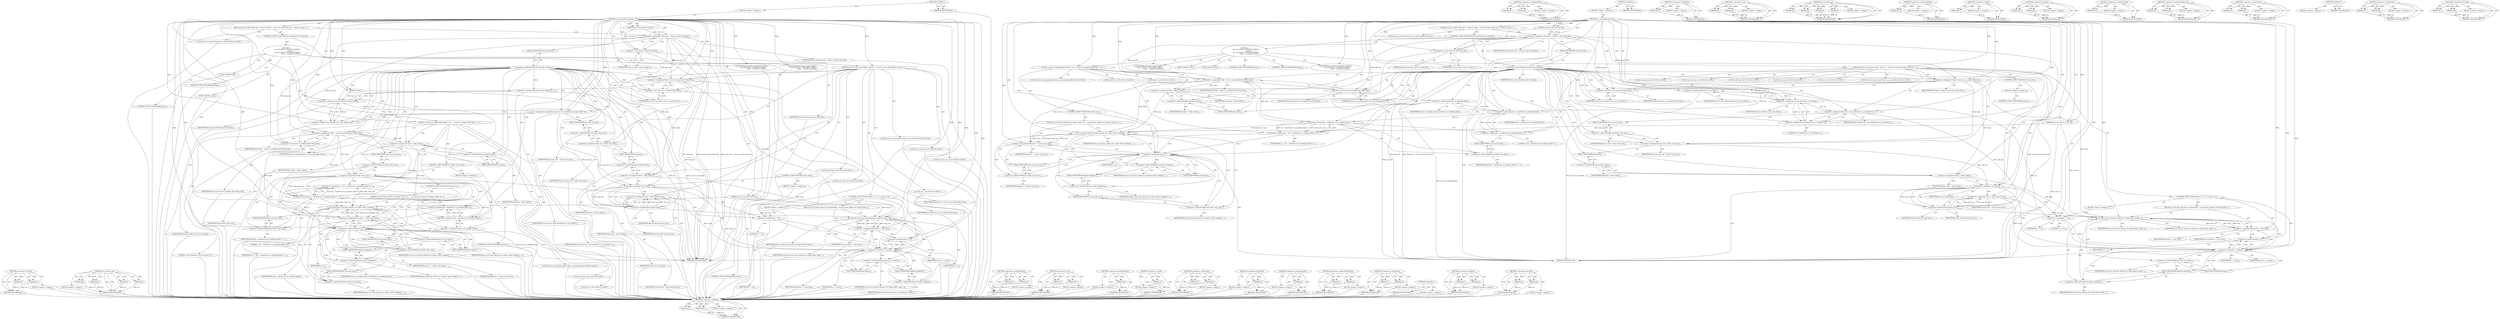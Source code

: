 digraph "&lt;operator&gt;.lessThan" {
vulnerable_192 [label=<(METHOD,&lt;operator&gt;.addition)>];
vulnerable_193 [label=<(PARAM,p1)>];
vulnerable_194 [label=<(PARAM,p2)>];
vulnerable_195 [label=<(BLOCK,&lt;empty&gt;,&lt;empty&gt;)>];
vulnerable_196 [label=<(METHOD_RETURN,ANY)>];
vulnerable_217 [label=<(METHOD,&lt;operator&gt;.assignmentPlus)>];
vulnerable_218 [label=<(PARAM,p1)>];
vulnerable_219 [label=<(PARAM,p2)>];
vulnerable_220 [label=<(BLOCK,&lt;empty&gt;,&lt;empty&gt;)>];
vulnerable_221 [label=<(METHOD_RETURN,ANY)>];
vulnerable_6 [label=<(METHOD,&lt;global&gt;)<SUB>1</SUB>>];
vulnerable_7 [label=<(BLOCK,&lt;empty&gt;,&lt;empty&gt;)<SUB>1</SUB>>];
vulnerable_8 [label=<(METHOD,oz_usb_handle_ep_data)<SUB>1</SUB>>];
vulnerable_9 [label=<(PARAM,struct oz_usb_ctx *usb_ctx)<SUB>1</SUB>>];
vulnerable_10 [label=<(PARAM,struct oz_usb_hdr *usb_hdr)<SUB>2</SUB>>];
vulnerable_11 [label=<(PARAM,int len)<SUB>2</SUB>>];
vulnerable_12 [label=<(BLOCK,{
	struct oz_data *data_hdr = (struct oz_data *...,{
	struct oz_data *data_hdr = (struct oz_data *...)<SUB>3</SUB>>];
vulnerable_13 [label="<(LOCAL,struct oz_data* data_hdr: oz_data*)<SUB>4</SUB>>"];
vulnerable_14 [label=<(&lt;operator&gt;.assignment,*data_hdr = (struct oz_data *)usb_hdr)<SUB>4</SUB>>];
vulnerable_15 [label=<(IDENTIFIER,data_hdr,*data_hdr = (struct oz_data *)usb_hdr)<SUB>4</SUB>>];
vulnerable_16 [label=<(&lt;operator&gt;.cast,(struct oz_data *)usb_hdr)<SUB>4</SUB>>];
vulnerable_17 [label=<(UNKNOWN,struct oz_data *,struct oz_data *)<SUB>4</SUB>>];
vulnerable_18 [label=<(IDENTIFIER,usb_hdr,(struct oz_data *)usb_hdr)<SUB>4</SUB>>];
vulnerable_19 [label=<(CONTROL_STRUCTURE,SWITCH,switch(data_hdr-&gt;format))<SUB>6</SUB>>];
vulnerable_20 [label=<(&lt;operator&gt;.indirectFieldAccess,data_hdr-&gt;format)<SUB>6</SUB>>];
vulnerable_21 [label=<(IDENTIFIER,data_hdr,switch(data_hdr-&gt;format))<SUB>6</SUB>>];
vulnerable_22 [label=<(FIELD_IDENTIFIER,format,format)<SUB>6</SUB>>];
vulnerable_23 [label="<(BLOCK,{
	case OZ_DATA_F_MULTIPLE_FIXED: {
 			struct ...,{
	case OZ_DATA_F_MULTIPLE_FIXED: {
 			struct ...)<SUB>6</SUB>>"];
vulnerable_24 [label=<(JUMP_TARGET,case)<SUB>7</SUB>>];
vulnerable_25 [label="<(IDENTIFIER,OZ_DATA_F_MULTIPLE_FIXED,{
	case OZ_DATA_F_MULTIPLE_FIXED: {
 			struct ...)<SUB>7</SUB>>"];
vulnerable_26 [label=<(BLOCK,{
 			struct oz_multiple_fixed *body =
 				(st...,{
 			struct oz_multiple_fixed *body =
 				(st...)<SUB>7</SUB>>];
vulnerable_27 [label="<(LOCAL,struct oz_multiple_fixed* body: oz_multiple_fixed*)<SUB>8</SUB>>"];
vulnerable_28 [label=<(&lt;operator&gt;.assignment,*body =
 				(struct oz_multiple_fixed *)data_hdr)<SUB>8</SUB>>];
vulnerable_29 [label=<(IDENTIFIER,body,*body =
 				(struct oz_multiple_fixed *)data_hdr)<SUB>8</SUB>>];
vulnerable_30 [label=<(&lt;operator&gt;.cast,(struct oz_multiple_fixed *)data_hdr)<SUB>9</SUB>>];
vulnerable_31 [label=<(UNKNOWN,struct oz_multiple_fixed *,struct oz_multiple_fixed *)<SUB>9</SUB>>];
vulnerable_32 [label=<(IDENTIFIER,data_hdr,(struct oz_multiple_fixed *)data_hdr)<SUB>9</SUB>>];
vulnerable_33 [label="<(LOCAL,u8* data: u8*)<SUB>10</SUB>>"];
vulnerable_34 [label=<(&lt;operator&gt;.assignment,*data = body-&gt;data)<SUB>10</SUB>>];
vulnerable_35 [label=<(IDENTIFIER,data,*data = body-&gt;data)<SUB>10</SUB>>];
vulnerable_36 [label=<(&lt;operator&gt;.indirectFieldAccess,body-&gt;data)<SUB>10</SUB>>];
vulnerable_37 [label=<(IDENTIFIER,body,*data = body-&gt;data)<SUB>10</SUB>>];
vulnerable_38 [label=<(FIELD_IDENTIFIER,data,data)<SUB>10</SUB>>];
vulnerable_39 [label="<(LOCAL,int n: int)<SUB>11</SUB>>"];
vulnerable_40 [label=<(&lt;operator&gt;.assignment,n = (len - sizeof(struct oz_multiple_fixed)+1)
...)<SUB>11</SUB>>];
vulnerable_41 [label=<(IDENTIFIER,n,n = (len - sizeof(struct oz_multiple_fixed)+1)
...)<SUB>11</SUB>>];
vulnerable_42 [label=<(&lt;operator&gt;.division,(len - sizeof(struct oz_multiple_fixed)+1)
 			...)<SUB>11</SUB>>];
vulnerable_43 [label=<(&lt;operator&gt;.addition,len - sizeof(struct oz_multiple_fixed)+1)<SUB>11</SUB>>];
vulnerable_44 [label=<(&lt;operator&gt;.subtraction,len - sizeof(struct oz_multiple_fixed))<SUB>11</SUB>>];
vulnerable_45 [label=<(IDENTIFIER,len,len - sizeof(struct oz_multiple_fixed))<SUB>11</SUB>>];
vulnerable_46 [label=<(&lt;operator&gt;.sizeOf,sizeof(struct oz_multiple_fixed))<SUB>11</SUB>>];
vulnerable_47 [label=<(IDENTIFIER,struct oz_multiple_fixed,sizeof(struct oz_multiple_fixed))<SUB>11</SUB>>];
vulnerable_48 [label=<(LITERAL,1,len - sizeof(struct oz_multiple_fixed)+1)<SUB>11</SUB>>];
vulnerable_49 [label=<(&lt;operator&gt;.indirectFieldAccess,body-&gt;unit_size)<SUB>12</SUB>>];
vulnerable_50 [label=<(IDENTIFIER,body,(len - sizeof(struct oz_multiple_fixed)+1)
 			...)<SUB>12</SUB>>];
vulnerable_51 [label=<(FIELD_IDENTIFIER,unit_size,unit_size)<SUB>12</SUB>>];
vulnerable_52 [label=<(CONTROL_STRUCTURE,WHILE,while (n--))<SUB>13</SUB>>];
vulnerable_53 [label=<(&lt;operator&gt;.postDecrement,n--)<SUB>13</SUB>>];
vulnerable_54 [label=<(IDENTIFIER,n,n--)<SUB>13</SUB>>];
vulnerable_55 [label=<(BLOCK,{
 				oz_hcd_data_ind(usb_ctx-&gt;hport, body-&gt;en...,{
 				oz_hcd_data_ind(usb_ctx-&gt;hport, body-&gt;en...)<SUB>13</SUB>>];
vulnerable_56 [label=<(oz_hcd_data_ind,oz_hcd_data_ind(usb_ctx-&gt;hport, body-&gt;endpoint,...)<SUB>14</SUB>>];
vulnerable_57 [label=<(&lt;operator&gt;.indirectFieldAccess,usb_ctx-&gt;hport)<SUB>14</SUB>>];
vulnerable_58 [label=<(IDENTIFIER,usb_ctx,oz_hcd_data_ind(usb_ctx-&gt;hport, body-&gt;endpoint,...)<SUB>14</SUB>>];
vulnerable_59 [label=<(FIELD_IDENTIFIER,hport,hport)<SUB>14</SUB>>];
vulnerable_60 [label=<(&lt;operator&gt;.indirectFieldAccess,body-&gt;endpoint)<SUB>14</SUB>>];
vulnerable_61 [label=<(IDENTIFIER,body,oz_hcd_data_ind(usb_ctx-&gt;hport, body-&gt;endpoint,...)<SUB>14</SUB>>];
vulnerable_62 [label=<(FIELD_IDENTIFIER,endpoint,endpoint)<SUB>14</SUB>>];
vulnerable_63 [label=<(IDENTIFIER,data,oz_hcd_data_ind(usb_ctx-&gt;hport, body-&gt;endpoint,...)<SUB>15</SUB>>];
vulnerable_64 [label=<(&lt;operator&gt;.indirectFieldAccess,body-&gt;unit_size)<SUB>15</SUB>>];
vulnerable_65 [label=<(IDENTIFIER,body,oz_hcd_data_ind(usb_ctx-&gt;hport, body-&gt;endpoint,...)<SUB>15</SUB>>];
vulnerable_66 [label=<(FIELD_IDENTIFIER,unit_size,unit_size)<SUB>15</SUB>>];
vulnerable_67 [label=<(&lt;operator&gt;.assignmentPlus,data += body-&gt;unit_size)<SUB>16</SUB>>];
vulnerable_68 [label=<(IDENTIFIER,data,data += body-&gt;unit_size)<SUB>16</SUB>>];
vulnerable_69 [label=<(&lt;operator&gt;.indirectFieldAccess,body-&gt;unit_size)<SUB>16</SUB>>];
vulnerable_70 [label=<(IDENTIFIER,body,data += body-&gt;unit_size)<SUB>16</SUB>>];
vulnerable_71 [label=<(FIELD_IDENTIFIER,unit_size,unit_size)<SUB>16</SUB>>];
vulnerable_72 [label=<(CONTROL_STRUCTURE,BREAK,break;)<SUB>19</SUB>>];
vulnerable_73 [label=<(JUMP_TARGET,case)<SUB>20</SUB>>];
vulnerable_74 [label="<(IDENTIFIER,OZ_DATA_F_ISOC_FIXED,{
	case OZ_DATA_F_MULTIPLE_FIXED: {
 			struct ...)<SUB>20</SUB>>"];
vulnerable_75 [label=<(BLOCK,{
			struct oz_isoc_fixed *body =
				(struct o...,{
			struct oz_isoc_fixed *body =
				(struct o...)<SUB>20</SUB>>];
vulnerable_76 [label="<(LOCAL,struct oz_isoc_fixed* body: oz_isoc_fixed*)<SUB>21</SUB>>"];
vulnerable_77 [label=<(&lt;operator&gt;.assignment,*body =
				(struct oz_isoc_fixed *)data_hdr)<SUB>21</SUB>>];
vulnerable_78 [label=<(IDENTIFIER,body,*body =
				(struct oz_isoc_fixed *)data_hdr)<SUB>21</SUB>>];
vulnerable_79 [label=<(&lt;operator&gt;.cast,(struct oz_isoc_fixed *)data_hdr)<SUB>22</SUB>>];
vulnerable_80 [label=<(UNKNOWN,struct oz_isoc_fixed *,struct oz_isoc_fixed *)<SUB>22</SUB>>];
vulnerable_81 [label=<(IDENTIFIER,data_hdr,(struct oz_isoc_fixed *)data_hdr)<SUB>22</SUB>>];
vulnerable_82 [label="<(LOCAL,int data_len: int)<SUB>23</SUB>>"];
vulnerable_83 [label=<(&lt;operator&gt;.assignment,data_len = len-sizeof(struct oz_isoc_fixed)+1)<SUB>23</SUB>>];
vulnerable_84 [label=<(IDENTIFIER,data_len,data_len = len-sizeof(struct oz_isoc_fixed)+1)<SUB>23</SUB>>];
vulnerable_85 [label=<(&lt;operator&gt;.addition,len-sizeof(struct oz_isoc_fixed)+1)<SUB>23</SUB>>];
vulnerable_86 [label=<(&lt;operator&gt;.subtraction,len-sizeof(struct oz_isoc_fixed))<SUB>23</SUB>>];
vulnerable_87 [label=<(IDENTIFIER,len,len-sizeof(struct oz_isoc_fixed))<SUB>23</SUB>>];
vulnerable_88 [label=<(&lt;operator&gt;.sizeOf,sizeof(struct oz_isoc_fixed))<SUB>23</SUB>>];
vulnerable_89 [label=<(IDENTIFIER,struct oz_isoc_fixed,sizeof(struct oz_isoc_fixed))<SUB>23</SUB>>];
vulnerable_90 [label=<(LITERAL,1,len-sizeof(struct oz_isoc_fixed)+1)<SUB>23</SUB>>];
vulnerable_91 [label="<(LOCAL,int unit_size: int)<SUB>24</SUB>>"];
vulnerable_92 [label=<(&lt;operator&gt;.assignment,unit_size = body-&gt;unit_size)<SUB>24</SUB>>];
vulnerable_93 [label=<(IDENTIFIER,unit_size,unit_size = body-&gt;unit_size)<SUB>24</SUB>>];
vulnerable_94 [label=<(&lt;operator&gt;.indirectFieldAccess,body-&gt;unit_size)<SUB>24</SUB>>];
vulnerable_95 [label=<(IDENTIFIER,body,unit_size = body-&gt;unit_size)<SUB>24</SUB>>];
vulnerable_96 [label=<(FIELD_IDENTIFIER,unit_size,unit_size)<SUB>24</SUB>>];
vulnerable_97 [label="<(LOCAL,u8* data: u8*)<SUB>25</SUB>>"];
vulnerable_98 [label=<(&lt;operator&gt;.assignment,*data = body-&gt;data)<SUB>25</SUB>>];
vulnerable_99 [label=<(IDENTIFIER,data,*data = body-&gt;data)<SUB>25</SUB>>];
vulnerable_100 [label=<(&lt;operator&gt;.indirectFieldAccess,body-&gt;data)<SUB>25</SUB>>];
vulnerable_101 [label=<(IDENTIFIER,body,*data = body-&gt;data)<SUB>25</SUB>>];
vulnerable_102 [label=<(FIELD_IDENTIFIER,data,data)<SUB>25</SUB>>];
vulnerable_103 [label="<(LOCAL,int count: int)<SUB>26</SUB>>"];
vulnerable_104 [label="<(LOCAL,int i: int)<SUB>27</SUB>>"];
vulnerable_105 [label=<(CONTROL_STRUCTURE,IF,if (!unit_size))<SUB>29</SUB>>];
vulnerable_106 [label=<(&lt;operator&gt;.logicalNot,!unit_size)<SUB>29</SUB>>];
vulnerable_107 [label=<(IDENTIFIER,unit_size,!unit_size)<SUB>29</SUB>>];
vulnerable_108 [label=<(BLOCK,&lt;empty&gt;,&lt;empty&gt;)<SUB>30</SUB>>];
vulnerable_109 [label=<(CONTROL_STRUCTURE,BREAK,break;)<SUB>30</SUB>>];
vulnerable_110 [label=<(&lt;operator&gt;.assignment,count = data_len/unit_size)<SUB>31</SUB>>];
vulnerable_111 [label=<(IDENTIFIER,count,count = data_len/unit_size)<SUB>31</SUB>>];
vulnerable_112 [label=<(&lt;operator&gt;.division,data_len/unit_size)<SUB>31</SUB>>];
vulnerable_113 [label=<(IDENTIFIER,data_len,data_len/unit_size)<SUB>31</SUB>>];
vulnerable_114 [label=<(IDENTIFIER,unit_size,data_len/unit_size)<SUB>31</SUB>>];
vulnerable_115 [label=<(CONTROL_STRUCTURE,FOR,for (i = 0;i &lt; count;i++))<SUB>32</SUB>>];
vulnerable_116 [label=<(BLOCK,&lt;empty&gt;,&lt;empty&gt;)<SUB>32</SUB>>];
vulnerable_117 [label=<(&lt;operator&gt;.assignment,i = 0)<SUB>32</SUB>>];
vulnerable_118 [label=<(IDENTIFIER,i,i = 0)<SUB>32</SUB>>];
vulnerable_119 [label=<(LITERAL,0,i = 0)<SUB>32</SUB>>];
vulnerable_120 [label=<(&lt;operator&gt;.lessThan,i &lt; count)<SUB>32</SUB>>];
vulnerable_121 [label=<(IDENTIFIER,i,i &lt; count)<SUB>32</SUB>>];
vulnerable_122 [label=<(IDENTIFIER,count,i &lt; count)<SUB>32</SUB>>];
vulnerable_123 [label=<(&lt;operator&gt;.postIncrement,i++)<SUB>32</SUB>>];
vulnerable_124 [label=<(IDENTIFIER,i,i++)<SUB>32</SUB>>];
vulnerable_125 [label=<(BLOCK,{
				oz_hcd_data_ind(usb_ctx-&gt;hport,
					body...,{
				oz_hcd_data_ind(usb_ctx-&gt;hport,
					body...)<SUB>32</SUB>>];
vulnerable_126 [label=<(oz_hcd_data_ind,oz_hcd_data_ind(usb_ctx-&gt;hport,
					body-&gt;endp...)<SUB>33</SUB>>];
vulnerable_127 [label=<(&lt;operator&gt;.indirectFieldAccess,usb_ctx-&gt;hport)<SUB>33</SUB>>];
vulnerable_128 [label=<(IDENTIFIER,usb_ctx,oz_hcd_data_ind(usb_ctx-&gt;hport,
					body-&gt;endp...)<SUB>33</SUB>>];
vulnerable_129 [label=<(FIELD_IDENTIFIER,hport,hport)<SUB>33</SUB>>];
vulnerable_130 [label=<(&lt;operator&gt;.indirectFieldAccess,body-&gt;endpoint)<SUB>34</SUB>>];
vulnerable_131 [label=<(IDENTIFIER,body,oz_hcd_data_ind(usb_ctx-&gt;hport,
					body-&gt;endp...)<SUB>34</SUB>>];
vulnerable_132 [label=<(FIELD_IDENTIFIER,endpoint,endpoint)<SUB>34</SUB>>];
vulnerable_133 [label=<(IDENTIFIER,data,oz_hcd_data_ind(usb_ctx-&gt;hport,
					body-&gt;endp...)<SUB>34</SUB>>];
vulnerable_134 [label=<(IDENTIFIER,unit_size,oz_hcd_data_ind(usb_ctx-&gt;hport,
					body-&gt;endp...)<SUB>34</SUB>>];
vulnerable_135 [label=<(&lt;operator&gt;.assignmentPlus,data += unit_size)<SUB>35</SUB>>];
vulnerable_136 [label=<(IDENTIFIER,data,data += unit_size)<SUB>35</SUB>>];
vulnerable_137 [label=<(IDENTIFIER,unit_size,data += unit_size)<SUB>35</SUB>>];
vulnerable_138 [label=<(CONTROL_STRUCTURE,BREAK,break;)<SUB>38</SUB>>];
vulnerable_139 [label=<(METHOD_RETURN,void)<SUB>1</SUB>>];
vulnerable_141 [label=<(METHOD_RETURN,ANY)<SUB>1</SUB>>];
vulnerable_222 [label=<(METHOD,&lt;operator&gt;.logicalNot)>];
vulnerable_223 [label=<(PARAM,p1)>];
vulnerable_224 [label=<(BLOCK,&lt;empty&gt;,&lt;empty&gt;)>];
vulnerable_225 [label=<(METHOD_RETURN,ANY)>];
vulnerable_177 [label=<(METHOD,&lt;operator&gt;.cast)>];
vulnerable_178 [label=<(PARAM,p1)>];
vulnerable_179 [label=<(PARAM,p2)>];
vulnerable_180 [label=<(BLOCK,&lt;empty&gt;,&lt;empty&gt;)>];
vulnerable_181 [label=<(METHOD_RETURN,ANY)>];
vulnerable_210 [label=<(METHOD,oz_hcd_data_ind)>];
vulnerable_211 [label=<(PARAM,p1)>];
vulnerable_212 [label=<(PARAM,p2)>];
vulnerable_213 [label=<(PARAM,p3)>];
vulnerable_214 [label=<(PARAM,p4)>];
vulnerable_215 [label=<(BLOCK,&lt;empty&gt;,&lt;empty&gt;)>];
vulnerable_216 [label=<(METHOD_RETURN,ANY)>];
vulnerable_206 [label=<(METHOD,&lt;operator&gt;.postDecrement)>];
vulnerable_207 [label=<(PARAM,p1)>];
vulnerable_208 [label=<(BLOCK,&lt;empty&gt;,&lt;empty&gt;)>];
vulnerable_209 [label=<(METHOD_RETURN,ANY)>];
vulnerable_202 [label=<(METHOD,&lt;operator&gt;.sizeOf)>];
vulnerable_203 [label=<(PARAM,p1)>];
vulnerable_204 [label=<(BLOCK,&lt;empty&gt;,&lt;empty&gt;)>];
vulnerable_205 [label=<(METHOD_RETURN,ANY)>];
vulnerable_187 [label=<(METHOD,&lt;operator&gt;.division)>];
vulnerable_188 [label=<(PARAM,p1)>];
vulnerable_189 [label=<(PARAM,p2)>];
vulnerable_190 [label=<(BLOCK,&lt;empty&gt;,&lt;empty&gt;)>];
vulnerable_191 [label=<(METHOD_RETURN,ANY)>];
vulnerable_231 [label=<(METHOD,&lt;operator&gt;.postIncrement)>];
vulnerable_232 [label=<(PARAM,p1)>];
vulnerable_233 [label=<(BLOCK,&lt;empty&gt;,&lt;empty&gt;)>];
vulnerable_234 [label=<(METHOD_RETURN,ANY)>];
vulnerable_182 [label=<(METHOD,&lt;operator&gt;.indirectFieldAccess)>];
vulnerable_183 [label=<(PARAM,p1)>];
vulnerable_184 [label=<(PARAM,p2)>];
vulnerable_185 [label=<(BLOCK,&lt;empty&gt;,&lt;empty&gt;)>];
vulnerable_186 [label=<(METHOD_RETURN,ANY)>];
vulnerable_172 [label=<(METHOD,&lt;operator&gt;.assignment)>];
vulnerable_173 [label=<(PARAM,p1)>];
vulnerable_174 [label=<(PARAM,p2)>];
vulnerable_175 [label=<(BLOCK,&lt;empty&gt;,&lt;empty&gt;)>];
vulnerable_176 [label=<(METHOD_RETURN,ANY)>];
vulnerable_166 [label=<(METHOD,&lt;global&gt;)<SUB>1</SUB>>];
vulnerable_167 [label=<(BLOCK,&lt;empty&gt;,&lt;empty&gt;)>];
vulnerable_168 [label=<(METHOD_RETURN,ANY)>];
vulnerable_197 [label=<(METHOD,&lt;operator&gt;.subtraction)>];
vulnerable_198 [label=<(PARAM,p1)>];
vulnerable_199 [label=<(PARAM,p2)>];
vulnerable_200 [label=<(BLOCK,&lt;empty&gt;,&lt;empty&gt;)>];
vulnerable_201 [label=<(METHOD_RETURN,ANY)>];
vulnerable_226 [label=<(METHOD,&lt;operator&gt;.lessThan)>];
vulnerable_227 [label=<(PARAM,p1)>];
vulnerable_228 [label=<(PARAM,p2)>];
vulnerable_229 [label=<(BLOCK,&lt;empty&gt;,&lt;empty&gt;)>];
vulnerable_230 [label=<(METHOD_RETURN,ANY)>];
fixed_198 [label=<(METHOD,&lt;operator&gt;.division)>];
fixed_199 [label=<(PARAM,p1)>];
fixed_200 [label=<(PARAM,p2)>];
fixed_201 [label=<(BLOCK,&lt;empty&gt;,&lt;empty&gt;)>];
fixed_202 [label=<(METHOD_RETURN,ANY)>];
fixed_221 [label=<(METHOD,oz_hcd_data_ind)>];
fixed_222 [label=<(PARAM,p1)>];
fixed_223 [label=<(PARAM,p2)>];
fixed_224 [label=<(PARAM,p3)>];
fixed_225 [label=<(PARAM,p4)>];
fixed_226 [label=<(BLOCK,&lt;empty&gt;,&lt;empty&gt;)>];
fixed_227 [label=<(METHOD_RETURN,ANY)>];
fixed_6 [label=<(METHOD,&lt;global&gt;)<SUB>1</SUB>>];
fixed_7 [label=<(BLOCK,&lt;empty&gt;,&lt;empty&gt;)<SUB>1</SUB>>];
fixed_8 [label=<(METHOD,oz_usb_handle_ep_data)<SUB>1</SUB>>];
fixed_9 [label=<(PARAM,struct oz_usb_ctx *usb_ctx)<SUB>1</SUB>>];
fixed_10 [label=<(PARAM,struct oz_usb_hdr *usb_hdr)<SUB>2</SUB>>];
fixed_11 [label=<(PARAM,int len)<SUB>2</SUB>>];
fixed_12 [label=<(BLOCK,{
	struct oz_data *data_hdr = (struct oz_data *...,{
	struct oz_data *data_hdr = (struct oz_data *...)<SUB>3</SUB>>];
fixed_13 [label="<(LOCAL,struct oz_data* data_hdr: oz_data*)<SUB>4</SUB>>"];
fixed_14 [label=<(&lt;operator&gt;.assignment,*data_hdr = (struct oz_data *)usb_hdr)<SUB>4</SUB>>];
fixed_15 [label=<(IDENTIFIER,data_hdr,*data_hdr = (struct oz_data *)usb_hdr)<SUB>4</SUB>>];
fixed_16 [label=<(&lt;operator&gt;.cast,(struct oz_data *)usb_hdr)<SUB>4</SUB>>];
fixed_17 [label=<(UNKNOWN,struct oz_data *,struct oz_data *)<SUB>4</SUB>>];
fixed_18 [label=<(IDENTIFIER,usb_hdr,(struct oz_data *)usb_hdr)<SUB>4</SUB>>];
fixed_19 [label=<(CONTROL_STRUCTURE,SWITCH,switch(data_hdr-&gt;format))<SUB>6</SUB>>];
fixed_20 [label=<(&lt;operator&gt;.indirectFieldAccess,data_hdr-&gt;format)<SUB>6</SUB>>];
fixed_21 [label=<(IDENTIFIER,data_hdr,switch(data_hdr-&gt;format))<SUB>6</SUB>>];
fixed_22 [label=<(FIELD_IDENTIFIER,format,format)<SUB>6</SUB>>];
fixed_23 [label="<(BLOCK,{
	case OZ_DATA_F_MULTIPLE_FIXED: {
 			struct ...,{
	case OZ_DATA_F_MULTIPLE_FIXED: {
 			struct ...)<SUB>6</SUB>>"];
fixed_24 [label=<(JUMP_TARGET,case)<SUB>7</SUB>>];
fixed_25 [label="<(IDENTIFIER,OZ_DATA_F_MULTIPLE_FIXED,{
	case OZ_DATA_F_MULTIPLE_FIXED: {
 			struct ...)<SUB>7</SUB>>"];
fixed_26 [label=<(BLOCK,{
 			struct oz_multiple_fixed *body =
 				(st...,{
 			struct oz_multiple_fixed *body =
 				(st...)<SUB>7</SUB>>];
fixed_27 [label="<(LOCAL,struct oz_multiple_fixed* body: oz_multiple_fixed*)<SUB>8</SUB>>"];
fixed_28 [label=<(&lt;operator&gt;.assignment,*body =
 				(struct oz_multiple_fixed *)data_hdr)<SUB>8</SUB>>];
fixed_29 [label=<(IDENTIFIER,body,*body =
 				(struct oz_multiple_fixed *)data_hdr)<SUB>8</SUB>>];
fixed_30 [label=<(&lt;operator&gt;.cast,(struct oz_multiple_fixed *)data_hdr)<SUB>9</SUB>>];
fixed_31 [label=<(UNKNOWN,struct oz_multiple_fixed *,struct oz_multiple_fixed *)<SUB>9</SUB>>];
fixed_32 [label=<(IDENTIFIER,data_hdr,(struct oz_multiple_fixed *)data_hdr)<SUB>9</SUB>>];
fixed_33 [label="<(LOCAL,u8* data: u8*)<SUB>10</SUB>>"];
fixed_34 [label=<(&lt;operator&gt;.assignment,*data = body-&gt;data)<SUB>10</SUB>>];
fixed_35 [label=<(IDENTIFIER,data,*data = body-&gt;data)<SUB>10</SUB>>];
fixed_36 [label=<(&lt;operator&gt;.indirectFieldAccess,body-&gt;data)<SUB>10</SUB>>];
fixed_37 [label=<(IDENTIFIER,body,*data = body-&gt;data)<SUB>10</SUB>>];
fixed_38 [label=<(FIELD_IDENTIFIER,data,data)<SUB>10</SUB>>];
fixed_39 [label="<(LOCAL,int n: int)<SUB>11</SUB>>"];
fixed_40 [label=<(CONTROL_STRUCTURE,IF,if (!body-&gt;unit_size))<SUB>12</SUB>>];
fixed_41 [label=<(&lt;operator&gt;.logicalNot,!body-&gt;unit_size)<SUB>12</SUB>>];
fixed_42 [label=<(&lt;operator&gt;.indirectFieldAccess,body-&gt;unit_size)<SUB>12</SUB>>];
fixed_43 [label=<(IDENTIFIER,body,!body-&gt;unit_size)<SUB>12</SUB>>];
fixed_44 [label=<(FIELD_IDENTIFIER,unit_size,unit_size)<SUB>12</SUB>>];
fixed_45 [label=<(BLOCK,&lt;empty&gt;,&lt;empty&gt;)<SUB>13</SUB>>];
fixed_46 [label=<(CONTROL_STRUCTURE,BREAK,break;)<SUB>13</SUB>>];
fixed_47 [label=<(&lt;operator&gt;.assignment,n = (len - sizeof(struct oz_multiple_fixed)+1)
...)<SUB>14</SUB>>];
fixed_48 [label=<(IDENTIFIER,n,n = (len - sizeof(struct oz_multiple_fixed)+1)
...)<SUB>14</SUB>>];
fixed_49 [label=<(&lt;operator&gt;.division,(len - sizeof(struct oz_multiple_fixed)+1)
 			...)<SUB>14</SUB>>];
fixed_50 [label=<(&lt;operator&gt;.addition,len - sizeof(struct oz_multiple_fixed)+1)<SUB>14</SUB>>];
fixed_51 [label=<(&lt;operator&gt;.subtraction,len - sizeof(struct oz_multiple_fixed))<SUB>14</SUB>>];
fixed_52 [label=<(IDENTIFIER,len,len - sizeof(struct oz_multiple_fixed))<SUB>14</SUB>>];
fixed_53 [label=<(&lt;operator&gt;.sizeOf,sizeof(struct oz_multiple_fixed))<SUB>14</SUB>>];
fixed_54 [label=<(IDENTIFIER,struct oz_multiple_fixed,sizeof(struct oz_multiple_fixed))<SUB>14</SUB>>];
fixed_55 [label=<(LITERAL,1,len - sizeof(struct oz_multiple_fixed)+1)<SUB>14</SUB>>];
fixed_56 [label=<(&lt;operator&gt;.indirectFieldAccess,body-&gt;unit_size)<SUB>15</SUB>>];
fixed_57 [label=<(IDENTIFIER,body,(len - sizeof(struct oz_multiple_fixed)+1)
 			...)<SUB>15</SUB>>];
fixed_58 [label=<(FIELD_IDENTIFIER,unit_size,unit_size)<SUB>15</SUB>>];
fixed_59 [label=<(CONTROL_STRUCTURE,WHILE,while (n--))<SUB>16</SUB>>];
fixed_60 [label=<(&lt;operator&gt;.postDecrement,n--)<SUB>16</SUB>>];
fixed_61 [label=<(IDENTIFIER,n,n--)<SUB>16</SUB>>];
fixed_62 [label=<(BLOCK,{
 				oz_hcd_data_ind(usb_ctx-&gt;hport, body-&gt;en...,{
 				oz_hcd_data_ind(usb_ctx-&gt;hport, body-&gt;en...)<SUB>16</SUB>>];
fixed_63 [label=<(oz_hcd_data_ind,oz_hcd_data_ind(usb_ctx-&gt;hport, body-&gt;endpoint,...)<SUB>17</SUB>>];
fixed_64 [label=<(&lt;operator&gt;.indirectFieldAccess,usb_ctx-&gt;hport)<SUB>17</SUB>>];
fixed_65 [label=<(IDENTIFIER,usb_ctx,oz_hcd_data_ind(usb_ctx-&gt;hport, body-&gt;endpoint,...)<SUB>17</SUB>>];
fixed_66 [label=<(FIELD_IDENTIFIER,hport,hport)<SUB>17</SUB>>];
fixed_67 [label=<(&lt;operator&gt;.indirectFieldAccess,body-&gt;endpoint)<SUB>17</SUB>>];
fixed_68 [label=<(IDENTIFIER,body,oz_hcd_data_ind(usb_ctx-&gt;hport, body-&gt;endpoint,...)<SUB>17</SUB>>];
fixed_69 [label=<(FIELD_IDENTIFIER,endpoint,endpoint)<SUB>17</SUB>>];
fixed_70 [label=<(IDENTIFIER,data,oz_hcd_data_ind(usb_ctx-&gt;hport, body-&gt;endpoint,...)<SUB>18</SUB>>];
fixed_71 [label=<(&lt;operator&gt;.indirectFieldAccess,body-&gt;unit_size)<SUB>18</SUB>>];
fixed_72 [label=<(IDENTIFIER,body,oz_hcd_data_ind(usb_ctx-&gt;hport, body-&gt;endpoint,...)<SUB>18</SUB>>];
fixed_73 [label=<(FIELD_IDENTIFIER,unit_size,unit_size)<SUB>18</SUB>>];
fixed_74 [label=<(&lt;operator&gt;.assignmentPlus,data += body-&gt;unit_size)<SUB>19</SUB>>];
fixed_75 [label=<(IDENTIFIER,data,data += body-&gt;unit_size)<SUB>19</SUB>>];
fixed_76 [label=<(&lt;operator&gt;.indirectFieldAccess,body-&gt;unit_size)<SUB>19</SUB>>];
fixed_77 [label=<(IDENTIFIER,body,data += body-&gt;unit_size)<SUB>19</SUB>>];
fixed_78 [label=<(FIELD_IDENTIFIER,unit_size,unit_size)<SUB>19</SUB>>];
fixed_79 [label=<(CONTROL_STRUCTURE,BREAK,break;)<SUB>22</SUB>>];
fixed_80 [label=<(JUMP_TARGET,case)<SUB>23</SUB>>];
fixed_81 [label="<(IDENTIFIER,OZ_DATA_F_ISOC_FIXED,{
	case OZ_DATA_F_MULTIPLE_FIXED: {
 			struct ...)<SUB>23</SUB>>"];
fixed_82 [label=<(BLOCK,{
			struct oz_isoc_fixed *body =
				(struct o...,{
			struct oz_isoc_fixed *body =
				(struct o...)<SUB>23</SUB>>];
fixed_83 [label="<(LOCAL,struct oz_isoc_fixed* body: oz_isoc_fixed*)<SUB>24</SUB>>"];
fixed_84 [label=<(&lt;operator&gt;.assignment,*body =
				(struct oz_isoc_fixed *)data_hdr)<SUB>24</SUB>>];
fixed_85 [label=<(IDENTIFIER,body,*body =
				(struct oz_isoc_fixed *)data_hdr)<SUB>24</SUB>>];
fixed_86 [label=<(&lt;operator&gt;.cast,(struct oz_isoc_fixed *)data_hdr)<SUB>25</SUB>>];
fixed_87 [label=<(UNKNOWN,struct oz_isoc_fixed *,struct oz_isoc_fixed *)<SUB>25</SUB>>];
fixed_88 [label=<(IDENTIFIER,data_hdr,(struct oz_isoc_fixed *)data_hdr)<SUB>25</SUB>>];
fixed_89 [label="<(LOCAL,int data_len: int)<SUB>26</SUB>>"];
fixed_90 [label=<(&lt;operator&gt;.assignment,data_len = len-sizeof(struct oz_isoc_fixed)+1)<SUB>26</SUB>>];
fixed_91 [label=<(IDENTIFIER,data_len,data_len = len-sizeof(struct oz_isoc_fixed)+1)<SUB>26</SUB>>];
fixed_92 [label=<(&lt;operator&gt;.addition,len-sizeof(struct oz_isoc_fixed)+1)<SUB>26</SUB>>];
fixed_93 [label=<(&lt;operator&gt;.subtraction,len-sizeof(struct oz_isoc_fixed))<SUB>26</SUB>>];
fixed_94 [label=<(IDENTIFIER,len,len-sizeof(struct oz_isoc_fixed))<SUB>26</SUB>>];
fixed_95 [label=<(&lt;operator&gt;.sizeOf,sizeof(struct oz_isoc_fixed))<SUB>26</SUB>>];
fixed_96 [label=<(IDENTIFIER,struct oz_isoc_fixed,sizeof(struct oz_isoc_fixed))<SUB>26</SUB>>];
fixed_97 [label=<(LITERAL,1,len-sizeof(struct oz_isoc_fixed)+1)<SUB>26</SUB>>];
fixed_98 [label="<(LOCAL,int unit_size: int)<SUB>27</SUB>>"];
fixed_99 [label=<(&lt;operator&gt;.assignment,unit_size = body-&gt;unit_size)<SUB>27</SUB>>];
fixed_100 [label=<(IDENTIFIER,unit_size,unit_size = body-&gt;unit_size)<SUB>27</SUB>>];
fixed_101 [label=<(&lt;operator&gt;.indirectFieldAccess,body-&gt;unit_size)<SUB>27</SUB>>];
fixed_102 [label=<(IDENTIFIER,body,unit_size = body-&gt;unit_size)<SUB>27</SUB>>];
fixed_103 [label=<(FIELD_IDENTIFIER,unit_size,unit_size)<SUB>27</SUB>>];
fixed_104 [label="<(LOCAL,u8* data: u8*)<SUB>28</SUB>>"];
fixed_105 [label=<(&lt;operator&gt;.assignment,*data = body-&gt;data)<SUB>28</SUB>>];
fixed_106 [label=<(IDENTIFIER,data,*data = body-&gt;data)<SUB>28</SUB>>];
fixed_107 [label=<(&lt;operator&gt;.indirectFieldAccess,body-&gt;data)<SUB>28</SUB>>];
fixed_108 [label=<(IDENTIFIER,body,*data = body-&gt;data)<SUB>28</SUB>>];
fixed_109 [label=<(FIELD_IDENTIFIER,data,data)<SUB>28</SUB>>];
fixed_110 [label="<(LOCAL,int count: int)<SUB>29</SUB>>"];
fixed_111 [label="<(LOCAL,int i: int)<SUB>30</SUB>>"];
fixed_112 [label=<(CONTROL_STRUCTURE,IF,if (!unit_size))<SUB>32</SUB>>];
fixed_113 [label=<(&lt;operator&gt;.logicalNot,!unit_size)<SUB>32</SUB>>];
fixed_114 [label=<(IDENTIFIER,unit_size,!unit_size)<SUB>32</SUB>>];
fixed_115 [label=<(BLOCK,&lt;empty&gt;,&lt;empty&gt;)<SUB>33</SUB>>];
fixed_116 [label=<(CONTROL_STRUCTURE,BREAK,break;)<SUB>33</SUB>>];
fixed_117 [label=<(&lt;operator&gt;.assignment,count = data_len/unit_size)<SUB>34</SUB>>];
fixed_118 [label=<(IDENTIFIER,count,count = data_len/unit_size)<SUB>34</SUB>>];
fixed_119 [label=<(&lt;operator&gt;.division,data_len/unit_size)<SUB>34</SUB>>];
fixed_120 [label=<(IDENTIFIER,data_len,data_len/unit_size)<SUB>34</SUB>>];
fixed_121 [label=<(IDENTIFIER,unit_size,data_len/unit_size)<SUB>34</SUB>>];
fixed_122 [label=<(CONTROL_STRUCTURE,FOR,for (i = 0;i &lt; count;i++))<SUB>35</SUB>>];
fixed_123 [label=<(BLOCK,&lt;empty&gt;,&lt;empty&gt;)<SUB>35</SUB>>];
fixed_124 [label=<(&lt;operator&gt;.assignment,i = 0)<SUB>35</SUB>>];
fixed_125 [label=<(IDENTIFIER,i,i = 0)<SUB>35</SUB>>];
fixed_126 [label=<(LITERAL,0,i = 0)<SUB>35</SUB>>];
fixed_127 [label=<(&lt;operator&gt;.lessThan,i &lt; count)<SUB>35</SUB>>];
fixed_128 [label=<(IDENTIFIER,i,i &lt; count)<SUB>35</SUB>>];
fixed_129 [label=<(IDENTIFIER,count,i &lt; count)<SUB>35</SUB>>];
fixed_130 [label=<(&lt;operator&gt;.postIncrement,i++)<SUB>35</SUB>>];
fixed_131 [label=<(IDENTIFIER,i,i++)<SUB>35</SUB>>];
fixed_132 [label=<(BLOCK,{
				oz_hcd_data_ind(usb_ctx-&gt;hport,
					body...,{
				oz_hcd_data_ind(usb_ctx-&gt;hport,
					body...)<SUB>35</SUB>>];
fixed_133 [label=<(oz_hcd_data_ind,oz_hcd_data_ind(usb_ctx-&gt;hport,
					body-&gt;endp...)<SUB>36</SUB>>];
fixed_134 [label=<(&lt;operator&gt;.indirectFieldAccess,usb_ctx-&gt;hport)<SUB>36</SUB>>];
fixed_135 [label=<(IDENTIFIER,usb_ctx,oz_hcd_data_ind(usb_ctx-&gt;hport,
					body-&gt;endp...)<SUB>36</SUB>>];
fixed_136 [label=<(FIELD_IDENTIFIER,hport,hport)<SUB>36</SUB>>];
fixed_137 [label=<(&lt;operator&gt;.indirectFieldAccess,body-&gt;endpoint)<SUB>37</SUB>>];
fixed_138 [label=<(IDENTIFIER,body,oz_hcd_data_ind(usb_ctx-&gt;hport,
					body-&gt;endp...)<SUB>37</SUB>>];
fixed_139 [label=<(FIELD_IDENTIFIER,endpoint,endpoint)<SUB>37</SUB>>];
fixed_140 [label=<(IDENTIFIER,data,oz_hcd_data_ind(usb_ctx-&gt;hport,
					body-&gt;endp...)<SUB>37</SUB>>];
fixed_141 [label=<(IDENTIFIER,unit_size,oz_hcd_data_ind(usb_ctx-&gt;hport,
					body-&gt;endp...)<SUB>37</SUB>>];
fixed_142 [label=<(&lt;operator&gt;.assignmentPlus,data += unit_size)<SUB>38</SUB>>];
fixed_143 [label=<(IDENTIFIER,data,data += unit_size)<SUB>38</SUB>>];
fixed_144 [label=<(IDENTIFIER,unit_size,data += unit_size)<SUB>38</SUB>>];
fixed_145 [label=<(CONTROL_STRUCTURE,BREAK,break;)<SUB>41</SUB>>];
fixed_146 [label=<(METHOD_RETURN,void)<SUB>1</SUB>>];
fixed_148 [label=<(METHOD_RETURN,ANY)<SUB>1</SUB>>];
fixed_228 [label=<(METHOD,&lt;operator&gt;.assignmentPlus)>];
fixed_229 [label=<(PARAM,p1)>];
fixed_230 [label=<(PARAM,p2)>];
fixed_231 [label=<(BLOCK,&lt;empty&gt;,&lt;empty&gt;)>];
fixed_232 [label=<(METHOD_RETURN,ANY)>];
fixed_184 [label=<(METHOD,&lt;operator&gt;.cast)>];
fixed_185 [label=<(PARAM,p1)>];
fixed_186 [label=<(PARAM,p2)>];
fixed_187 [label=<(BLOCK,&lt;empty&gt;,&lt;empty&gt;)>];
fixed_188 [label=<(METHOD_RETURN,ANY)>];
fixed_217 [label=<(METHOD,&lt;operator&gt;.postDecrement)>];
fixed_218 [label=<(PARAM,p1)>];
fixed_219 [label=<(BLOCK,&lt;empty&gt;,&lt;empty&gt;)>];
fixed_220 [label=<(METHOD_RETURN,ANY)>];
fixed_213 [label=<(METHOD,&lt;operator&gt;.sizeOf)>];
fixed_214 [label=<(PARAM,p1)>];
fixed_215 [label=<(BLOCK,&lt;empty&gt;,&lt;empty&gt;)>];
fixed_216 [label=<(METHOD_RETURN,ANY)>];
fixed_208 [label=<(METHOD,&lt;operator&gt;.subtraction)>];
fixed_209 [label=<(PARAM,p1)>];
fixed_210 [label=<(PARAM,p2)>];
fixed_211 [label=<(BLOCK,&lt;empty&gt;,&lt;empty&gt;)>];
fixed_212 [label=<(METHOD_RETURN,ANY)>];
fixed_194 [label=<(METHOD,&lt;operator&gt;.logicalNot)>];
fixed_195 [label=<(PARAM,p1)>];
fixed_196 [label=<(BLOCK,&lt;empty&gt;,&lt;empty&gt;)>];
fixed_197 [label=<(METHOD_RETURN,ANY)>];
fixed_238 [label=<(METHOD,&lt;operator&gt;.postIncrement)>];
fixed_239 [label=<(PARAM,p1)>];
fixed_240 [label=<(BLOCK,&lt;empty&gt;,&lt;empty&gt;)>];
fixed_241 [label=<(METHOD_RETURN,ANY)>];
fixed_189 [label=<(METHOD,&lt;operator&gt;.indirectFieldAccess)>];
fixed_190 [label=<(PARAM,p1)>];
fixed_191 [label=<(PARAM,p2)>];
fixed_192 [label=<(BLOCK,&lt;empty&gt;,&lt;empty&gt;)>];
fixed_193 [label=<(METHOD_RETURN,ANY)>];
fixed_179 [label=<(METHOD,&lt;operator&gt;.assignment)>];
fixed_180 [label=<(PARAM,p1)>];
fixed_181 [label=<(PARAM,p2)>];
fixed_182 [label=<(BLOCK,&lt;empty&gt;,&lt;empty&gt;)>];
fixed_183 [label=<(METHOD_RETURN,ANY)>];
fixed_173 [label=<(METHOD,&lt;global&gt;)<SUB>1</SUB>>];
fixed_174 [label=<(BLOCK,&lt;empty&gt;,&lt;empty&gt;)>];
fixed_175 [label=<(METHOD_RETURN,ANY)>];
fixed_203 [label=<(METHOD,&lt;operator&gt;.addition)>];
fixed_204 [label=<(PARAM,p1)>];
fixed_205 [label=<(PARAM,p2)>];
fixed_206 [label=<(BLOCK,&lt;empty&gt;,&lt;empty&gt;)>];
fixed_207 [label=<(METHOD_RETURN,ANY)>];
fixed_233 [label=<(METHOD,&lt;operator&gt;.lessThan)>];
fixed_234 [label=<(PARAM,p1)>];
fixed_235 [label=<(PARAM,p2)>];
fixed_236 [label=<(BLOCK,&lt;empty&gt;,&lt;empty&gt;)>];
fixed_237 [label=<(METHOD_RETURN,ANY)>];
vulnerable_192 -> vulnerable_193  [key=0, label="AST: "];
vulnerable_192 -> vulnerable_193  [key=1, label="DDG: "];
vulnerable_192 -> vulnerable_195  [key=0, label="AST: "];
vulnerable_192 -> vulnerable_194  [key=0, label="AST: "];
vulnerable_192 -> vulnerable_194  [key=1, label="DDG: "];
vulnerable_192 -> vulnerable_196  [key=0, label="AST: "];
vulnerable_192 -> vulnerable_196  [key=1, label="CFG: "];
vulnerable_193 -> vulnerable_196  [key=0, label="DDG: p1"];
vulnerable_194 -> vulnerable_196  [key=0, label="DDG: p2"];
vulnerable_217 -> vulnerable_218  [key=0, label="AST: "];
vulnerable_217 -> vulnerable_218  [key=1, label="DDG: "];
vulnerable_217 -> vulnerable_220  [key=0, label="AST: "];
vulnerable_217 -> vulnerable_219  [key=0, label="AST: "];
vulnerable_217 -> vulnerable_219  [key=1, label="DDG: "];
vulnerable_217 -> vulnerable_221  [key=0, label="AST: "];
vulnerable_217 -> vulnerable_221  [key=1, label="CFG: "];
vulnerable_218 -> vulnerable_221  [key=0, label="DDG: p1"];
vulnerable_219 -> vulnerable_221  [key=0, label="DDG: p2"];
vulnerable_6 -> vulnerable_7  [key=0, label="AST: "];
vulnerable_6 -> vulnerable_141  [key=0, label="AST: "];
vulnerable_6 -> vulnerable_141  [key=1, label="CFG: "];
vulnerable_7 -> vulnerable_8  [key=0, label="AST: "];
vulnerable_8 -> vulnerable_9  [key=0, label="AST: "];
vulnerable_8 -> vulnerable_9  [key=1, label="DDG: "];
vulnerable_8 -> vulnerable_10  [key=0, label="AST: "];
vulnerable_8 -> vulnerable_10  [key=1, label="DDG: "];
vulnerable_8 -> vulnerable_11  [key=0, label="AST: "];
vulnerable_8 -> vulnerable_11  [key=1, label="DDG: "];
vulnerable_8 -> vulnerable_12  [key=0, label="AST: "];
vulnerable_8 -> vulnerable_139  [key=0, label="AST: "];
vulnerable_8 -> vulnerable_17  [key=0, label="CFG: "];
vulnerable_8 -> vulnerable_14  [key=0, label="DDG: "];
vulnerable_8 -> vulnerable_16  [key=0, label="DDG: "];
vulnerable_8 -> vulnerable_25  [key=0, label="DDG: "];
vulnerable_8 -> vulnerable_26  [key=0, label="DDG: "];
vulnerable_8 -> vulnerable_74  [key=0, label="DDG: "];
vulnerable_8 -> vulnerable_75  [key=0, label="DDG: "];
vulnerable_8 -> vulnerable_28  [key=0, label="DDG: "];
vulnerable_8 -> vulnerable_77  [key=0, label="DDG: "];
vulnerable_8 -> vulnerable_83  [key=0, label="DDG: "];
vulnerable_8 -> vulnerable_30  [key=0, label="DDG: "];
vulnerable_8 -> vulnerable_42  [key=0, label="DDG: "];
vulnerable_8 -> vulnerable_53  [key=0, label="DDG: "];
vulnerable_8 -> vulnerable_79  [key=0, label="DDG: "];
vulnerable_8 -> vulnerable_85  [key=0, label="DDG: "];
vulnerable_8 -> vulnerable_106  [key=0, label="DDG: "];
vulnerable_8 -> vulnerable_112  [key=0, label="DDG: "];
vulnerable_8 -> vulnerable_117  [key=0, label="DDG: "];
vulnerable_8 -> vulnerable_120  [key=0, label="DDG: "];
vulnerable_8 -> vulnerable_123  [key=0, label="DDG: "];
vulnerable_8 -> vulnerable_135  [key=0, label="DDG: "];
vulnerable_8 -> vulnerable_43  [key=0, label="DDG: "];
vulnerable_8 -> vulnerable_56  [key=0, label="DDG: "];
vulnerable_8 -> vulnerable_67  [key=0, label="DDG: "];
vulnerable_8 -> vulnerable_86  [key=0, label="DDG: "];
vulnerable_8 -> vulnerable_126  [key=0, label="DDG: "];
vulnerable_8 -> vulnerable_44  [key=0, label="DDG: "];
vulnerable_9 -> vulnerable_139  [key=0, label="DDG: usb_ctx"];
vulnerable_9 -> vulnerable_56  [key=0, label="DDG: usb_ctx"];
vulnerable_9 -> vulnerable_126  [key=0, label="DDG: usb_ctx"];
vulnerable_10 -> vulnerable_14  [key=0, label="DDG: usb_hdr"];
vulnerable_10 -> vulnerable_16  [key=0, label="DDG: usb_hdr"];
vulnerable_11 -> vulnerable_139  [key=0, label="DDG: len"];
vulnerable_11 -> vulnerable_86  [key=0, label="DDG: len"];
vulnerable_11 -> vulnerable_44  [key=0, label="DDG: len"];
vulnerable_12 -> vulnerable_13  [key=0, label="AST: "];
vulnerable_12 -> vulnerable_14  [key=0, label="AST: "];
vulnerable_12 -> vulnerable_19  [key=0, label="AST: "];
vulnerable_14 -> vulnerable_15  [key=0, label="AST: "];
vulnerable_14 -> vulnerable_16  [key=0, label="AST: "];
vulnerable_14 -> vulnerable_22  [key=0, label="CFG: "];
vulnerable_14 -> vulnerable_139  [key=0, label="DDG: data_hdr"];
vulnerable_14 -> vulnerable_139  [key=1, label="DDG: (struct oz_data *)usb_hdr"];
vulnerable_14 -> vulnerable_139  [key=2, label="DDG: *data_hdr = (struct oz_data *)usb_hdr"];
vulnerable_14 -> vulnerable_28  [key=0, label="DDG: data_hdr"];
vulnerable_14 -> vulnerable_77  [key=0, label="DDG: data_hdr"];
vulnerable_14 -> vulnerable_30  [key=0, label="DDG: data_hdr"];
vulnerable_14 -> vulnerable_79  [key=0, label="DDG: data_hdr"];
vulnerable_16 -> vulnerable_17  [key=0, label="AST: "];
vulnerable_16 -> vulnerable_18  [key=0, label="AST: "];
vulnerable_16 -> vulnerable_14  [key=0, label="CFG: "];
vulnerable_16 -> vulnerable_139  [key=0, label="DDG: usb_hdr"];
vulnerable_17 -> vulnerable_16  [key=0, label="CFG: "];
vulnerable_19 -> vulnerable_20  [key=0, label="AST: "];
vulnerable_19 -> vulnerable_23  [key=0, label="AST: "];
vulnerable_20 -> vulnerable_21  [key=0, label="AST: "];
vulnerable_20 -> vulnerable_22  [key=0, label="AST: "];
vulnerable_20 -> vulnerable_139  [key=0, label="CFG: "];
vulnerable_20 -> vulnerable_31  [key=0, label="CFG: "];
vulnerable_20 -> vulnerable_31  [key=1, label="CDG: "];
vulnerable_20 -> vulnerable_80  [key=0, label="CFG: "];
vulnerable_20 -> vulnerable_80  [key=1, label="CDG: "];
vulnerable_20 -> vulnerable_30  [key=0, label="CDG: "];
vulnerable_20 -> vulnerable_34  [key=0, label="CDG: "];
vulnerable_20 -> vulnerable_94  [key=0, label="CDG: "];
vulnerable_20 -> vulnerable_96  [key=0, label="CDG: "];
vulnerable_20 -> vulnerable_77  [key=0, label="CDG: "];
vulnerable_20 -> vulnerable_42  [key=0, label="CDG: "];
vulnerable_20 -> vulnerable_51  [key=0, label="CDG: "];
vulnerable_20 -> vulnerable_98  [key=0, label="CDG: "];
vulnerable_20 -> vulnerable_102  [key=0, label="CDG: "];
vulnerable_20 -> vulnerable_85  [key=0, label="CDG: "];
vulnerable_20 -> vulnerable_38  [key=0, label="CDG: "];
vulnerable_20 -> vulnerable_92  [key=0, label="CDG: "];
vulnerable_20 -> vulnerable_40  [key=0, label="CDG: "];
vulnerable_20 -> vulnerable_44  [key=0, label="CDG: "];
vulnerable_20 -> vulnerable_79  [key=0, label="CDG: "];
vulnerable_20 -> vulnerable_43  [key=0, label="CDG: "];
vulnerable_20 -> vulnerable_36  [key=0, label="CDG: "];
vulnerable_20 -> vulnerable_100  [key=0, label="CDG: "];
vulnerable_20 -> vulnerable_88  [key=0, label="CDG: "];
vulnerable_20 -> vulnerable_86  [key=0, label="CDG: "];
vulnerable_20 -> vulnerable_49  [key=0, label="CDG: "];
vulnerable_20 -> vulnerable_28  [key=0, label="CDG: "];
vulnerable_20 -> vulnerable_46  [key=0, label="CDG: "];
vulnerable_20 -> vulnerable_106  [key=0, label="CDG: "];
vulnerable_20 -> vulnerable_83  [key=0, label="CDG: "];
vulnerable_20 -> vulnerable_53  [key=0, label="CDG: "];
vulnerable_22 -> vulnerable_20  [key=0, label="CFG: "];
vulnerable_23 -> vulnerable_24  [key=0, label="AST: "];
vulnerable_23 -> vulnerable_25  [key=0, label="AST: "];
vulnerable_23 -> vulnerable_26  [key=0, label="AST: "];
vulnerable_23 -> vulnerable_72  [key=0, label="AST: "];
vulnerable_23 -> vulnerable_73  [key=0, label="AST: "];
vulnerable_23 -> vulnerable_74  [key=0, label="AST: "];
vulnerable_23 -> vulnerable_75  [key=0, label="AST: "];
vulnerable_23 -> vulnerable_138  [key=0, label="AST: "];
vulnerable_26 -> vulnerable_27  [key=0, label="AST: "];
vulnerable_26 -> vulnerable_28  [key=0, label="AST: "];
vulnerable_26 -> vulnerable_33  [key=0, label="AST: "];
vulnerable_26 -> vulnerable_34  [key=0, label="AST: "];
vulnerable_26 -> vulnerable_39  [key=0, label="AST: "];
vulnerable_26 -> vulnerable_40  [key=0, label="AST: "];
vulnerable_26 -> vulnerable_52  [key=0, label="AST: "];
vulnerable_28 -> vulnerable_29  [key=0, label="AST: "];
vulnerable_28 -> vulnerable_30  [key=0, label="AST: "];
vulnerable_28 -> vulnerable_38  [key=0, label="CFG: "];
vulnerable_28 -> vulnerable_34  [key=0, label="DDG: body"];
vulnerable_28 -> vulnerable_42  [key=0, label="DDG: body"];
vulnerable_28 -> vulnerable_67  [key=0, label="DDG: body"];
vulnerable_28 -> vulnerable_56  [key=0, label="DDG: body"];
vulnerable_30 -> vulnerable_31  [key=0, label="AST: "];
vulnerable_30 -> vulnerable_32  [key=0, label="AST: "];
vulnerable_30 -> vulnerable_28  [key=0, label="CFG: "];
vulnerable_31 -> vulnerable_30  [key=0, label="CFG: "];
vulnerable_34 -> vulnerable_35  [key=0, label="AST: "];
vulnerable_34 -> vulnerable_36  [key=0, label="AST: "];
vulnerable_34 -> vulnerable_46  [key=0, label="CFG: "];
vulnerable_34 -> vulnerable_56  [key=0, label="DDG: data"];
vulnerable_36 -> vulnerable_37  [key=0, label="AST: "];
vulnerable_36 -> vulnerable_38  [key=0, label="AST: "];
vulnerable_36 -> vulnerable_34  [key=0, label="CFG: "];
vulnerable_38 -> vulnerable_36  [key=0, label="CFG: "];
vulnerable_40 -> vulnerable_41  [key=0, label="AST: "];
vulnerable_40 -> vulnerable_42  [key=0, label="AST: "];
vulnerable_40 -> vulnerable_53  [key=0, label="CFG: "];
vulnerable_40 -> vulnerable_53  [key=1, label="DDG: n"];
vulnerable_42 -> vulnerable_43  [key=0, label="AST: "];
vulnerable_42 -> vulnerable_49  [key=0, label="AST: "];
vulnerable_42 -> vulnerable_40  [key=0, label="CFG: "];
vulnerable_42 -> vulnerable_40  [key=1, label="DDG: len - sizeof(struct oz_multiple_fixed)+1"];
vulnerable_42 -> vulnerable_40  [key=2, label="DDG: body-&gt;unit_size"];
vulnerable_42 -> vulnerable_56  [key=0, label="DDG: body-&gt;unit_size"];
vulnerable_43 -> vulnerable_44  [key=0, label="AST: "];
vulnerable_43 -> vulnerable_48  [key=0, label="AST: "];
vulnerable_43 -> vulnerable_51  [key=0, label="CFG: "];
vulnerable_44 -> vulnerable_45  [key=0, label="AST: "];
vulnerable_44 -> vulnerable_46  [key=0, label="AST: "];
vulnerable_44 -> vulnerable_43  [key=0, label="CFG: "];
vulnerable_44 -> vulnerable_43  [key=1, label="DDG: len"];
vulnerable_44 -> vulnerable_42  [key=0, label="DDG: len"];
vulnerable_46 -> vulnerable_47  [key=0, label="AST: "];
vulnerable_46 -> vulnerable_44  [key=0, label="CFG: "];
vulnerable_46 -> vulnerable_139  [key=0, label="DDG: struct oz_multiple_fixed"];
vulnerable_49 -> vulnerable_50  [key=0, label="AST: "];
vulnerable_49 -> vulnerable_51  [key=0, label="AST: "];
vulnerable_49 -> vulnerable_42  [key=0, label="CFG: "];
vulnerable_51 -> vulnerable_49  [key=0, label="CFG: "];
vulnerable_52 -> vulnerable_53  [key=0, label="AST: "];
vulnerable_52 -> vulnerable_55  [key=0, label="AST: "];
vulnerable_53 -> vulnerable_54  [key=0, label="AST: "];
vulnerable_53 -> vulnerable_59  [key=0, label="CFG: "];
vulnerable_53 -> vulnerable_59  [key=1, label="CDG: "];
vulnerable_53 -> vulnerable_139  [key=0, label="CFG: "];
vulnerable_53 -> vulnerable_60  [key=0, label="CDG: "];
vulnerable_53 -> vulnerable_64  [key=0, label="CDG: "];
vulnerable_53 -> vulnerable_57  [key=0, label="CDG: "];
vulnerable_53 -> vulnerable_56  [key=0, label="CDG: "];
vulnerable_53 -> vulnerable_69  [key=0, label="CDG: "];
vulnerable_53 -> vulnerable_67  [key=0, label="CDG: "];
vulnerable_53 -> vulnerable_66  [key=0, label="CDG: "];
vulnerable_53 -> vulnerable_71  [key=0, label="CDG: "];
vulnerable_53 -> vulnerable_53  [key=0, label="CDG: "];
vulnerable_53 -> vulnerable_62  [key=0, label="CDG: "];
vulnerable_55 -> vulnerable_56  [key=0, label="AST: "];
vulnerable_55 -> vulnerable_67  [key=0, label="AST: "];
vulnerable_56 -> vulnerable_57  [key=0, label="AST: "];
vulnerable_56 -> vulnerable_60  [key=0, label="AST: "];
vulnerable_56 -> vulnerable_63  [key=0, label="AST: "];
vulnerable_56 -> vulnerable_64  [key=0, label="AST: "];
vulnerable_56 -> vulnerable_71  [key=0, label="CFG: "];
vulnerable_56 -> vulnerable_67  [key=0, label="DDG: body-&gt;unit_size"];
vulnerable_56 -> vulnerable_67  [key=1, label="DDG: data"];
vulnerable_57 -> vulnerable_58  [key=0, label="AST: "];
vulnerable_57 -> vulnerable_59  [key=0, label="AST: "];
vulnerable_57 -> vulnerable_62  [key=0, label="CFG: "];
vulnerable_59 -> vulnerable_57  [key=0, label="CFG: "];
vulnerable_60 -> vulnerable_61  [key=0, label="AST: "];
vulnerable_60 -> vulnerable_62  [key=0, label="AST: "];
vulnerable_60 -> vulnerable_66  [key=0, label="CFG: "];
vulnerable_62 -> vulnerable_60  [key=0, label="CFG: "];
vulnerable_64 -> vulnerable_65  [key=0, label="AST: "];
vulnerable_64 -> vulnerable_66  [key=0, label="AST: "];
vulnerable_64 -> vulnerable_56  [key=0, label="CFG: "];
vulnerable_66 -> vulnerable_64  [key=0, label="CFG: "];
vulnerable_67 -> vulnerable_68  [key=0, label="AST: "];
vulnerable_67 -> vulnerable_69  [key=0, label="AST: "];
vulnerable_67 -> vulnerable_53  [key=0, label="CFG: "];
vulnerable_67 -> vulnerable_56  [key=0, label="DDG: data"];
vulnerable_69 -> vulnerable_70  [key=0, label="AST: "];
vulnerable_69 -> vulnerable_71  [key=0, label="AST: "];
vulnerable_69 -> vulnerable_67  [key=0, label="CFG: "];
vulnerable_71 -> vulnerable_69  [key=0, label="CFG: "];
vulnerable_75 -> vulnerable_76  [key=0, label="AST: "];
vulnerable_75 -> vulnerable_77  [key=0, label="AST: "];
vulnerable_75 -> vulnerable_82  [key=0, label="AST: "];
vulnerable_75 -> vulnerable_83  [key=0, label="AST: "];
vulnerable_75 -> vulnerable_91  [key=0, label="AST: "];
vulnerable_75 -> vulnerable_92  [key=0, label="AST: "];
vulnerable_75 -> vulnerable_97  [key=0, label="AST: "];
vulnerable_75 -> vulnerable_98  [key=0, label="AST: "];
vulnerable_75 -> vulnerable_103  [key=0, label="AST: "];
vulnerable_75 -> vulnerable_104  [key=0, label="AST: "];
vulnerable_75 -> vulnerable_105  [key=0, label="AST: "];
vulnerable_75 -> vulnerable_110  [key=0, label="AST: "];
vulnerable_75 -> vulnerable_115  [key=0, label="AST: "];
vulnerable_77 -> vulnerable_78  [key=0, label="AST: "];
vulnerable_77 -> vulnerable_79  [key=0, label="AST: "];
vulnerable_77 -> vulnerable_88  [key=0, label="CFG: "];
vulnerable_77 -> vulnerable_92  [key=0, label="DDG: body"];
vulnerable_77 -> vulnerable_98  [key=0, label="DDG: body"];
vulnerable_77 -> vulnerable_126  [key=0, label="DDG: body"];
vulnerable_79 -> vulnerable_80  [key=0, label="AST: "];
vulnerable_79 -> vulnerable_81  [key=0, label="AST: "];
vulnerable_79 -> vulnerable_77  [key=0, label="CFG: "];
vulnerable_80 -> vulnerable_79  [key=0, label="CFG: "];
vulnerable_83 -> vulnerable_84  [key=0, label="AST: "];
vulnerable_83 -> vulnerable_85  [key=0, label="AST: "];
vulnerable_83 -> vulnerable_96  [key=0, label="CFG: "];
vulnerable_83 -> vulnerable_112  [key=0, label="DDG: data_len"];
vulnerable_85 -> vulnerable_86  [key=0, label="AST: "];
vulnerable_85 -> vulnerable_90  [key=0, label="AST: "];
vulnerable_85 -> vulnerable_83  [key=0, label="CFG: "];
vulnerable_86 -> vulnerable_87  [key=0, label="AST: "];
vulnerable_86 -> vulnerable_88  [key=0, label="AST: "];
vulnerable_86 -> vulnerable_85  [key=0, label="CFG: "];
vulnerable_86 -> vulnerable_85  [key=1, label="DDG: len"];
vulnerable_86 -> vulnerable_83  [key=0, label="DDG: len"];
vulnerable_88 -> vulnerable_89  [key=0, label="AST: "];
vulnerable_88 -> vulnerable_86  [key=0, label="CFG: "];
vulnerable_88 -> vulnerable_139  [key=0, label="DDG: struct oz_isoc_fixed"];
vulnerable_92 -> vulnerable_93  [key=0, label="AST: "];
vulnerable_92 -> vulnerable_94  [key=0, label="AST: "];
vulnerable_92 -> vulnerable_102  [key=0, label="CFG: "];
vulnerable_92 -> vulnerable_106  [key=0, label="DDG: unit_size"];
vulnerable_94 -> vulnerable_95  [key=0, label="AST: "];
vulnerable_94 -> vulnerable_96  [key=0, label="AST: "];
vulnerable_94 -> vulnerable_92  [key=0, label="CFG: "];
vulnerable_96 -> vulnerable_94  [key=0, label="CFG: "];
vulnerable_98 -> vulnerable_99  [key=0, label="AST: "];
vulnerable_98 -> vulnerable_100  [key=0, label="AST: "];
vulnerable_98 -> vulnerable_106  [key=0, label="CFG: "];
vulnerable_98 -> vulnerable_126  [key=0, label="DDG: data"];
vulnerable_100 -> vulnerable_101  [key=0, label="AST: "];
vulnerable_100 -> vulnerable_102  [key=0, label="AST: "];
vulnerable_100 -> vulnerable_98  [key=0, label="CFG: "];
vulnerable_102 -> vulnerable_100  [key=0, label="CFG: "];
vulnerable_105 -> vulnerable_106  [key=0, label="AST: "];
vulnerable_105 -> vulnerable_108  [key=0, label="AST: "];
vulnerable_106 -> vulnerable_107  [key=0, label="AST: "];
vulnerable_106 -> vulnerable_139  [key=0, label="CFG: "];
vulnerable_106 -> vulnerable_112  [key=0, label="CFG: "];
vulnerable_106 -> vulnerable_112  [key=1, label="DDG: unit_size"];
vulnerable_106 -> vulnerable_112  [key=2, label="CDG: "];
vulnerable_106 -> vulnerable_120  [key=0, label="CDG: "];
vulnerable_106 -> vulnerable_110  [key=0, label="CDG: "];
vulnerable_106 -> vulnerable_117  [key=0, label="CDG: "];
vulnerable_108 -> vulnerable_109  [key=0, label="AST: "];
vulnerable_110 -> vulnerable_111  [key=0, label="AST: "];
vulnerable_110 -> vulnerable_112  [key=0, label="AST: "];
vulnerable_110 -> vulnerable_117  [key=0, label="CFG: "];
vulnerable_110 -> vulnerable_120  [key=0, label="DDG: count"];
vulnerable_112 -> vulnerable_113  [key=0, label="AST: "];
vulnerable_112 -> vulnerable_114  [key=0, label="AST: "];
vulnerable_112 -> vulnerable_110  [key=0, label="CFG: "];
vulnerable_112 -> vulnerable_110  [key=1, label="DDG: data_len"];
vulnerable_112 -> vulnerable_110  [key=2, label="DDG: unit_size"];
vulnerable_112 -> vulnerable_126  [key=0, label="DDG: unit_size"];
vulnerable_115 -> vulnerable_116  [key=0, label="AST: "];
vulnerable_115 -> vulnerable_120  [key=0, label="AST: "];
vulnerable_115 -> vulnerable_123  [key=0, label="AST: "];
vulnerable_115 -> vulnerable_125  [key=0, label="AST: "];
vulnerable_116 -> vulnerable_117  [key=0, label="AST: "];
vulnerable_117 -> vulnerable_118  [key=0, label="AST: "];
vulnerable_117 -> vulnerable_119  [key=0, label="AST: "];
vulnerable_117 -> vulnerable_120  [key=0, label="CFG: "];
vulnerable_117 -> vulnerable_120  [key=1, label="DDG: i"];
vulnerable_120 -> vulnerable_121  [key=0, label="AST: "];
vulnerable_120 -> vulnerable_122  [key=0, label="AST: "];
vulnerable_120 -> vulnerable_129  [key=0, label="CFG: "];
vulnerable_120 -> vulnerable_129  [key=1, label="CDG: "];
vulnerable_120 -> vulnerable_139  [key=0, label="CFG: "];
vulnerable_120 -> vulnerable_123  [key=0, label="DDG: i"];
vulnerable_120 -> vulnerable_123  [key=1, label="CDG: "];
vulnerable_120 -> vulnerable_120  [key=0, label="CDG: "];
vulnerable_120 -> vulnerable_132  [key=0, label="CDG: "];
vulnerable_120 -> vulnerable_130  [key=0, label="CDG: "];
vulnerable_120 -> vulnerable_127  [key=0, label="CDG: "];
vulnerable_120 -> vulnerable_126  [key=0, label="CDG: "];
vulnerable_120 -> vulnerable_135  [key=0, label="CDG: "];
vulnerable_123 -> vulnerable_124  [key=0, label="AST: "];
vulnerable_123 -> vulnerable_120  [key=0, label="CFG: "];
vulnerable_123 -> vulnerable_120  [key=1, label="DDG: i"];
vulnerable_125 -> vulnerable_126  [key=0, label="AST: "];
vulnerable_125 -> vulnerable_135  [key=0, label="AST: "];
vulnerable_126 -> vulnerable_127  [key=0, label="AST: "];
vulnerable_126 -> vulnerable_130  [key=0, label="AST: "];
vulnerable_126 -> vulnerable_133  [key=0, label="AST: "];
vulnerable_126 -> vulnerable_134  [key=0, label="AST: "];
vulnerable_126 -> vulnerable_135  [key=0, label="CFG: "];
vulnerable_126 -> vulnerable_135  [key=1, label="DDG: unit_size"];
vulnerable_126 -> vulnerable_135  [key=2, label="DDG: data"];
vulnerable_127 -> vulnerable_128  [key=0, label="AST: "];
vulnerable_127 -> vulnerable_129  [key=0, label="AST: "];
vulnerable_127 -> vulnerable_132  [key=0, label="CFG: "];
vulnerable_129 -> vulnerable_127  [key=0, label="CFG: "];
vulnerable_130 -> vulnerable_131  [key=0, label="AST: "];
vulnerable_130 -> vulnerable_132  [key=0, label="AST: "];
vulnerable_130 -> vulnerable_126  [key=0, label="CFG: "];
vulnerable_132 -> vulnerable_130  [key=0, label="CFG: "];
vulnerable_135 -> vulnerable_136  [key=0, label="AST: "];
vulnerable_135 -> vulnerable_137  [key=0, label="AST: "];
vulnerable_135 -> vulnerable_123  [key=0, label="CFG: "];
vulnerable_135 -> vulnerable_126  [key=0, label="DDG: data"];
vulnerable_222 -> vulnerable_223  [key=0, label="AST: "];
vulnerable_222 -> vulnerable_223  [key=1, label="DDG: "];
vulnerable_222 -> vulnerable_224  [key=0, label="AST: "];
vulnerable_222 -> vulnerable_225  [key=0, label="AST: "];
vulnerable_222 -> vulnerable_225  [key=1, label="CFG: "];
vulnerable_223 -> vulnerable_225  [key=0, label="DDG: p1"];
vulnerable_177 -> vulnerable_178  [key=0, label="AST: "];
vulnerable_177 -> vulnerable_178  [key=1, label="DDG: "];
vulnerable_177 -> vulnerable_180  [key=0, label="AST: "];
vulnerable_177 -> vulnerable_179  [key=0, label="AST: "];
vulnerable_177 -> vulnerable_179  [key=1, label="DDG: "];
vulnerable_177 -> vulnerable_181  [key=0, label="AST: "];
vulnerable_177 -> vulnerable_181  [key=1, label="CFG: "];
vulnerable_178 -> vulnerable_181  [key=0, label="DDG: p1"];
vulnerable_179 -> vulnerable_181  [key=0, label="DDG: p2"];
vulnerable_210 -> vulnerable_211  [key=0, label="AST: "];
vulnerable_210 -> vulnerable_211  [key=1, label="DDG: "];
vulnerable_210 -> vulnerable_215  [key=0, label="AST: "];
vulnerable_210 -> vulnerable_212  [key=0, label="AST: "];
vulnerable_210 -> vulnerable_212  [key=1, label="DDG: "];
vulnerable_210 -> vulnerable_216  [key=0, label="AST: "];
vulnerable_210 -> vulnerable_216  [key=1, label="CFG: "];
vulnerable_210 -> vulnerable_213  [key=0, label="AST: "];
vulnerable_210 -> vulnerable_213  [key=1, label="DDG: "];
vulnerable_210 -> vulnerable_214  [key=0, label="AST: "];
vulnerable_210 -> vulnerable_214  [key=1, label="DDG: "];
vulnerable_211 -> vulnerable_216  [key=0, label="DDG: p1"];
vulnerable_212 -> vulnerable_216  [key=0, label="DDG: p2"];
vulnerable_213 -> vulnerable_216  [key=0, label="DDG: p3"];
vulnerable_214 -> vulnerable_216  [key=0, label="DDG: p4"];
vulnerable_206 -> vulnerable_207  [key=0, label="AST: "];
vulnerable_206 -> vulnerable_207  [key=1, label="DDG: "];
vulnerable_206 -> vulnerable_208  [key=0, label="AST: "];
vulnerable_206 -> vulnerable_209  [key=0, label="AST: "];
vulnerable_206 -> vulnerable_209  [key=1, label="CFG: "];
vulnerable_207 -> vulnerable_209  [key=0, label="DDG: p1"];
vulnerable_202 -> vulnerable_203  [key=0, label="AST: "];
vulnerable_202 -> vulnerable_203  [key=1, label="DDG: "];
vulnerable_202 -> vulnerable_204  [key=0, label="AST: "];
vulnerable_202 -> vulnerable_205  [key=0, label="AST: "];
vulnerable_202 -> vulnerable_205  [key=1, label="CFG: "];
vulnerable_203 -> vulnerable_205  [key=0, label="DDG: p1"];
vulnerable_187 -> vulnerable_188  [key=0, label="AST: "];
vulnerable_187 -> vulnerable_188  [key=1, label="DDG: "];
vulnerable_187 -> vulnerable_190  [key=0, label="AST: "];
vulnerable_187 -> vulnerable_189  [key=0, label="AST: "];
vulnerable_187 -> vulnerable_189  [key=1, label="DDG: "];
vulnerable_187 -> vulnerable_191  [key=0, label="AST: "];
vulnerable_187 -> vulnerable_191  [key=1, label="CFG: "];
vulnerable_188 -> vulnerable_191  [key=0, label="DDG: p1"];
vulnerable_189 -> vulnerable_191  [key=0, label="DDG: p2"];
vulnerable_231 -> vulnerable_232  [key=0, label="AST: "];
vulnerable_231 -> vulnerable_232  [key=1, label="DDG: "];
vulnerable_231 -> vulnerable_233  [key=0, label="AST: "];
vulnerable_231 -> vulnerable_234  [key=0, label="AST: "];
vulnerable_231 -> vulnerable_234  [key=1, label="CFG: "];
vulnerable_232 -> vulnerable_234  [key=0, label="DDG: p1"];
vulnerable_182 -> vulnerable_183  [key=0, label="AST: "];
vulnerable_182 -> vulnerable_183  [key=1, label="DDG: "];
vulnerable_182 -> vulnerable_185  [key=0, label="AST: "];
vulnerable_182 -> vulnerable_184  [key=0, label="AST: "];
vulnerable_182 -> vulnerable_184  [key=1, label="DDG: "];
vulnerable_182 -> vulnerable_186  [key=0, label="AST: "];
vulnerable_182 -> vulnerable_186  [key=1, label="CFG: "];
vulnerable_183 -> vulnerable_186  [key=0, label="DDG: p1"];
vulnerable_184 -> vulnerable_186  [key=0, label="DDG: p2"];
vulnerable_172 -> vulnerable_173  [key=0, label="AST: "];
vulnerable_172 -> vulnerable_173  [key=1, label="DDG: "];
vulnerable_172 -> vulnerable_175  [key=0, label="AST: "];
vulnerable_172 -> vulnerable_174  [key=0, label="AST: "];
vulnerable_172 -> vulnerable_174  [key=1, label="DDG: "];
vulnerable_172 -> vulnerable_176  [key=0, label="AST: "];
vulnerable_172 -> vulnerable_176  [key=1, label="CFG: "];
vulnerable_173 -> vulnerable_176  [key=0, label="DDG: p1"];
vulnerable_174 -> vulnerable_176  [key=0, label="DDG: p2"];
vulnerable_166 -> vulnerable_167  [key=0, label="AST: "];
vulnerable_166 -> vulnerable_168  [key=0, label="AST: "];
vulnerable_166 -> vulnerable_168  [key=1, label="CFG: "];
vulnerable_197 -> vulnerable_198  [key=0, label="AST: "];
vulnerable_197 -> vulnerable_198  [key=1, label="DDG: "];
vulnerable_197 -> vulnerable_200  [key=0, label="AST: "];
vulnerable_197 -> vulnerable_199  [key=0, label="AST: "];
vulnerable_197 -> vulnerable_199  [key=1, label="DDG: "];
vulnerable_197 -> vulnerable_201  [key=0, label="AST: "];
vulnerable_197 -> vulnerable_201  [key=1, label="CFG: "];
vulnerable_198 -> vulnerable_201  [key=0, label="DDG: p1"];
vulnerable_199 -> vulnerable_201  [key=0, label="DDG: p2"];
vulnerable_226 -> vulnerable_227  [key=0, label="AST: "];
vulnerable_226 -> vulnerable_227  [key=1, label="DDG: "];
vulnerable_226 -> vulnerable_229  [key=0, label="AST: "];
vulnerable_226 -> vulnerable_228  [key=0, label="AST: "];
vulnerable_226 -> vulnerable_228  [key=1, label="DDG: "];
vulnerable_226 -> vulnerable_230  [key=0, label="AST: "];
vulnerable_226 -> vulnerable_230  [key=1, label="CFG: "];
vulnerable_227 -> vulnerable_230  [key=0, label="DDG: p1"];
vulnerable_228 -> vulnerable_230  [key=0, label="DDG: p2"];
fixed_198 -> fixed_199  [key=0, label="AST: "];
fixed_198 -> fixed_199  [key=1, label="DDG: "];
fixed_198 -> fixed_201  [key=0, label="AST: "];
fixed_198 -> fixed_200  [key=0, label="AST: "];
fixed_198 -> fixed_200  [key=1, label="DDG: "];
fixed_198 -> fixed_202  [key=0, label="AST: "];
fixed_198 -> fixed_202  [key=1, label="CFG: "];
fixed_199 -> fixed_202  [key=0, label="DDG: p1"];
fixed_200 -> fixed_202  [key=0, label="DDG: p2"];
fixed_201 -> vulnerable_192  [key=0];
fixed_202 -> vulnerable_192  [key=0];
fixed_221 -> fixed_222  [key=0, label="AST: "];
fixed_221 -> fixed_222  [key=1, label="DDG: "];
fixed_221 -> fixed_226  [key=0, label="AST: "];
fixed_221 -> fixed_223  [key=0, label="AST: "];
fixed_221 -> fixed_223  [key=1, label="DDG: "];
fixed_221 -> fixed_227  [key=0, label="AST: "];
fixed_221 -> fixed_227  [key=1, label="CFG: "];
fixed_221 -> fixed_224  [key=0, label="AST: "];
fixed_221 -> fixed_224  [key=1, label="DDG: "];
fixed_221 -> fixed_225  [key=0, label="AST: "];
fixed_221 -> fixed_225  [key=1, label="DDG: "];
fixed_222 -> fixed_227  [key=0, label="DDG: p1"];
fixed_223 -> fixed_227  [key=0, label="DDG: p2"];
fixed_224 -> fixed_227  [key=0, label="DDG: p3"];
fixed_225 -> fixed_227  [key=0, label="DDG: p4"];
fixed_226 -> vulnerable_192  [key=0];
fixed_227 -> vulnerable_192  [key=0];
fixed_6 -> fixed_7  [key=0, label="AST: "];
fixed_6 -> fixed_148  [key=0, label="AST: "];
fixed_6 -> fixed_148  [key=1, label="CFG: "];
fixed_7 -> fixed_8  [key=0, label="AST: "];
fixed_8 -> fixed_9  [key=0, label="AST: "];
fixed_8 -> fixed_9  [key=1, label="DDG: "];
fixed_8 -> fixed_10  [key=0, label="AST: "];
fixed_8 -> fixed_10  [key=1, label="DDG: "];
fixed_8 -> fixed_11  [key=0, label="AST: "];
fixed_8 -> fixed_11  [key=1, label="DDG: "];
fixed_8 -> fixed_12  [key=0, label="AST: "];
fixed_8 -> fixed_146  [key=0, label="AST: "];
fixed_8 -> fixed_17  [key=0, label="CFG: "];
fixed_8 -> fixed_14  [key=0, label="DDG: "];
fixed_8 -> fixed_16  [key=0, label="DDG: "];
fixed_8 -> fixed_25  [key=0, label="DDG: "];
fixed_8 -> fixed_26  [key=0, label="DDG: "];
fixed_8 -> fixed_81  [key=0, label="DDG: "];
fixed_8 -> fixed_82  [key=0, label="DDG: "];
fixed_8 -> fixed_28  [key=0, label="DDG: "];
fixed_8 -> fixed_84  [key=0, label="DDG: "];
fixed_8 -> fixed_90  [key=0, label="DDG: "];
fixed_8 -> fixed_30  [key=0, label="DDG: "];
fixed_8 -> fixed_49  [key=0, label="DDG: "];
fixed_8 -> fixed_60  [key=0, label="DDG: "];
fixed_8 -> fixed_86  [key=0, label="DDG: "];
fixed_8 -> fixed_92  [key=0, label="DDG: "];
fixed_8 -> fixed_113  [key=0, label="DDG: "];
fixed_8 -> fixed_119  [key=0, label="DDG: "];
fixed_8 -> fixed_124  [key=0, label="DDG: "];
fixed_8 -> fixed_127  [key=0, label="DDG: "];
fixed_8 -> fixed_130  [key=0, label="DDG: "];
fixed_8 -> fixed_142  [key=0, label="DDG: "];
fixed_8 -> fixed_50  [key=0, label="DDG: "];
fixed_8 -> fixed_63  [key=0, label="DDG: "];
fixed_8 -> fixed_74  [key=0, label="DDG: "];
fixed_8 -> fixed_93  [key=0, label="DDG: "];
fixed_8 -> fixed_133  [key=0, label="DDG: "];
fixed_8 -> fixed_51  [key=0, label="DDG: "];
fixed_9 -> fixed_146  [key=0, label="DDG: usb_ctx"];
fixed_9 -> fixed_63  [key=0, label="DDG: usb_ctx"];
fixed_9 -> fixed_133  [key=0, label="DDG: usb_ctx"];
fixed_10 -> fixed_14  [key=0, label="DDG: usb_hdr"];
fixed_10 -> fixed_16  [key=0, label="DDG: usb_hdr"];
fixed_11 -> fixed_146  [key=0, label="DDG: len"];
fixed_11 -> fixed_93  [key=0, label="DDG: len"];
fixed_11 -> fixed_51  [key=0, label="DDG: len"];
fixed_12 -> fixed_13  [key=0, label="AST: "];
fixed_12 -> fixed_14  [key=0, label="AST: "];
fixed_12 -> fixed_19  [key=0, label="AST: "];
fixed_13 -> vulnerable_192  [key=0];
fixed_14 -> fixed_15  [key=0, label="AST: "];
fixed_14 -> fixed_16  [key=0, label="AST: "];
fixed_14 -> fixed_22  [key=0, label="CFG: "];
fixed_14 -> fixed_146  [key=0, label="DDG: data_hdr"];
fixed_14 -> fixed_146  [key=1, label="DDG: (struct oz_data *)usb_hdr"];
fixed_14 -> fixed_146  [key=2, label="DDG: *data_hdr = (struct oz_data *)usb_hdr"];
fixed_14 -> fixed_28  [key=0, label="DDG: data_hdr"];
fixed_14 -> fixed_84  [key=0, label="DDG: data_hdr"];
fixed_14 -> fixed_30  [key=0, label="DDG: data_hdr"];
fixed_14 -> fixed_86  [key=0, label="DDG: data_hdr"];
fixed_15 -> vulnerable_192  [key=0];
fixed_16 -> fixed_17  [key=0, label="AST: "];
fixed_16 -> fixed_18  [key=0, label="AST: "];
fixed_16 -> fixed_14  [key=0, label="CFG: "];
fixed_16 -> fixed_146  [key=0, label="DDG: usb_hdr"];
fixed_17 -> fixed_16  [key=0, label="CFG: "];
fixed_18 -> vulnerable_192  [key=0];
fixed_19 -> fixed_20  [key=0, label="AST: "];
fixed_19 -> fixed_23  [key=0, label="AST: "];
fixed_20 -> fixed_21  [key=0, label="AST: "];
fixed_20 -> fixed_22  [key=0, label="AST: "];
fixed_20 -> fixed_146  [key=0, label="CFG: "];
fixed_20 -> fixed_31  [key=0, label="CFG: "];
fixed_20 -> fixed_31  [key=1, label="CDG: "];
fixed_20 -> fixed_87  [key=0, label="CFG: "];
fixed_20 -> fixed_87  [key=1, label="CDG: "];
fixed_20 -> fixed_107  [key=0, label="CDG: "];
fixed_20 -> fixed_30  [key=0, label="CDG: "];
fixed_20 -> fixed_34  [key=0, label="CDG: "];
fixed_20 -> fixed_42  [key=0, label="CDG: "];
fixed_20 -> fixed_113  [key=0, label="CDG: "];
fixed_20 -> fixed_84  [key=0, label="CDG: "];
fixed_20 -> fixed_38  [key=0, label="CDG: "];
fixed_20 -> fixed_103  [key=0, label="CDG: "];
fixed_20 -> fixed_95  [key=0, label="CDG: "];
fixed_20 -> fixed_92  [key=0, label="CDG: "];
fixed_20 -> fixed_44  [key=0, label="CDG: "];
fixed_20 -> fixed_93  [key=0, label="CDG: "];
fixed_20 -> fixed_101  [key=0, label="CDG: "];
fixed_20 -> fixed_90  [key=0, label="CDG: "];
fixed_20 -> fixed_36  [key=0, label="CDG: "];
fixed_20 -> fixed_86  [key=0, label="CDG: "];
fixed_20 -> fixed_28  [key=0, label="CDG: "];
fixed_20 -> fixed_99  [key=0, label="CDG: "];
fixed_20 -> fixed_105  [key=0, label="CDG: "];
fixed_20 -> fixed_41  [key=0, label="CDG: "];
fixed_20 -> fixed_109  [key=0, label="CDG: "];
fixed_21 -> vulnerable_192  [key=0];
fixed_22 -> fixed_20  [key=0, label="CFG: "];
fixed_23 -> fixed_24  [key=0, label="AST: "];
fixed_23 -> fixed_25  [key=0, label="AST: "];
fixed_23 -> fixed_26  [key=0, label="AST: "];
fixed_23 -> fixed_79  [key=0, label="AST: "];
fixed_23 -> fixed_80  [key=0, label="AST: "];
fixed_23 -> fixed_81  [key=0, label="AST: "];
fixed_23 -> fixed_82  [key=0, label="AST: "];
fixed_23 -> fixed_145  [key=0, label="AST: "];
fixed_24 -> vulnerable_192  [key=0];
fixed_25 -> vulnerable_192  [key=0];
fixed_26 -> fixed_27  [key=0, label="AST: "];
fixed_26 -> fixed_28  [key=0, label="AST: "];
fixed_26 -> fixed_33  [key=0, label="AST: "];
fixed_26 -> fixed_34  [key=0, label="AST: "];
fixed_26 -> fixed_39  [key=0, label="AST: "];
fixed_26 -> fixed_40  [key=0, label="AST: "];
fixed_26 -> fixed_47  [key=0, label="AST: "];
fixed_26 -> fixed_59  [key=0, label="AST: "];
fixed_27 -> vulnerable_192  [key=0];
fixed_28 -> fixed_29  [key=0, label="AST: "];
fixed_28 -> fixed_30  [key=0, label="AST: "];
fixed_28 -> fixed_38  [key=0, label="CFG: "];
fixed_28 -> fixed_34  [key=0, label="DDG: body"];
fixed_28 -> fixed_41  [key=0, label="DDG: body"];
fixed_28 -> fixed_49  [key=0, label="DDG: body"];
fixed_28 -> fixed_74  [key=0, label="DDG: body"];
fixed_28 -> fixed_63  [key=0, label="DDG: body"];
fixed_29 -> vulnerable_192  [key=0];
fixed_30 -> fixed_31  [key=0, label="AST: "];
fixed_30 -> fixed_32  [key=0, label="AST: "];
fixed_30 -> fixed_28  [key=0, label="CFG: "];
fixed_31 -> fixed_30  [key=0, label="CFG: "];
fixed_32 -> vulnerable_192  [key=0];
fixed_33 -> vulnerable_192  [key=0];
fixed_34 -> fixed_35  [key=0, label="AST: "];
fixed_34 -> fixed_36  [key=0, label="AST: "];
fixed_34 -> fixed_44  [key=0, label="CFG: "];
fixed_34 -> fixed_63  [key=0, label="DDG: data"];
fixed_35 -> vulnerable_192  [key=0];
fixed_36 -> fixed_37  [key=0, label="AST: "];
fixed_36 -> fixed_38  [key=0, label="AST: "];
fixed_36 -> fixed_34  [key=0, label="CFG: "];
fixed_37 -> vulnerable_192  [key=0];
fixed_38 -> fixed_36  [key=0, label="CFG: "];
fixed_39 -> vulnerable_192  [key=0];
fixed_40 -> fixed_41  [key=0, label="AST: "];
fixed_40 -> fixed_45  [key=0, label="AST: "];
fixed_41 -> fixed_42  [key=0, label="AST: "];
fixed_41 -> fixed_146  [key=0, label="CFG: "];
fixed_41 -> fixed_53  [key=0, label="CFG: "];
fixed_41 -> fixed_53  [key=1, label="CDG: "];
fixed_41 -> fixed_49  [key=0, label="DDG: body-&gt;unit_size"];
fixed_41 -> fixed_49  [key=1, label="CDG: "];
fixed_41 -> fixed_60  [key=0, label="CDG: "];
fixed_41 -> fixed_51  [key=0, label="CDG: "];
fixed_41 -> fixed_56  [key=0, label="CDG: "];
fixed_41 -> fixed_50  [key=0, label="CDG: "];
fixed_41 -> fixed_58  [key=0, label="CDG: "];
fixed_41 -> fixed_47  [key=0, label="CDG: "];
fixed_42 -> fixed_43  [key=0, label="AST: "];
fixed_42 -> fixed_44  [key=0, label="AST: "];
fixed_42 -> fixed_41  [key=0, label="CFG: "];
fixed_43 -> vulnerable_192  [key=0];
fixed_44 -> fixed_42  [key=0, label="CFG: "];
fixed_45 -> fixed_46  [key=0, label="AST: "];
fixed_46 -> vulnerable_192  [key=0];
fixed_47 -> fixed_48  [key=0, label="AST: "];
fixed_47 -> fixed_49  [key=0, label="AST: "];
fixed_47 -> fixed_60  [key=0, label="CFG: "];
fixed_47 -> fixed_60  [key=1, label="DDG: n"];
fixed_48 -> vulnerable_192  [key=0];
fixed_49 -> fixed_50  [key=0, label="AST: "];
fixed_49 -> fixed_56  [key=0, label="AST: "];
fixed_49 -> fixed_47  [key=0, label="CFG: "];
fixed_49 -> fixed_47  [key=1, label="DDG: len - sizeof(struct oz_multiple_fixed)+1"];
fixed_49 -> fixed_47  [key=2, label="DDG: body-&gt;unit_size"];
fixed_49 -> fixed_63  [key=0, label="DDG: body-&gt;unit_size"];
fixed_50 -> fixed_51  [key=0, label="AST: "];
fixed_50 -> fixed_55  [key=0, label="AST: "];
fixed_50 -> fixed_58  [key=0, label="CFG: "];
fixed_51 -> fixed_52  [key=0, label="AST: "];
fixed_51 -> fixed_53  [key=0, label="AST: "];
fixed_51 -> fixed_50  [key=0, label="CFG: "];
fixed_51 -> fixed_50  [key=1, label="DDG: len"];
fixed_51 -> fixed_49  [key=0, label="DDG: len"];
fixed_52 -> vulnerable_192  [key=0];
fixed_53 -> fixed_54  [key=0, label="AST: "];
fixed_53 -> fixed_51  [key=0, label="CFG: "];
fixed_53 -> fixed_146  [key=0, label="DDG: struct oz_multiple_fixed"];
fixed_54 -> vulnerable_192  [key=0];
fixed_55 -> vulnerable_192  [key=0];
fixed_56 -> fixed_57  [key=0, label="AST: "];
fixed_56 -> fixed_58  [key=0, label="AST: "];
fixed_56 -> fixed_49  [key=0, label="CFG: "];
fixed_57 -> vulnerable_192  [key=0];
fixed_58 -> fixed_56  [key=0, label="CFG: "];
fixed_59 -> fixed_60  [key=0, label="AST: "];
fixed_59 -> fixed_62  [key=0, label="AST: "];
fixed_60 -> fixed_61  [key=0, label="AST: "];
fixed_60 -> fixed_66  [key=0, label="CFG: "];
fixed_60 -> fixed_66  [key=1, label="CDG: "];
fixed_60 -> fixed_146  [key=0, label="CFG: "];
fixed_60 -> fixed_60  [key=0, label="CDG: "];
fixed_60 -> fixed_73  [key=0, label="CDG: "];
fixed_60 -> fixed_64  [key=0, label="CDG: "];
fixed_60 -> fixed_69  [key=0, label="CDG: "];
fixed_60 -> fixed_67  [key=0, label="CDG: "];
fixed_60 -> fixed_74  [key=0, label="CDG: "];
fixed_60 -> fixed_76  [key=0, label="CDG: "];
fixed_60 -> fixed_71  [key=0, label="CDG: "];
fixed_60 -> fixed_63  [key=0, label="CDG: "];
fixed_60 -> fixed_78  [key=0, label="CDG: "];
fixed_61 -> vulnerable_192  [key=0];
fixed_62 -> fixed_63  [key=0, label="AST: "];
fixed_62 -> fixed_74  [key=0, label="AST: "];
fixed_63 -> fixed_64  [key=0, label="AST: "];
fixed_63 -> fixed_67  [key=0, label="AST: "];
fixed_63 -> fixed_70  [key=0, label="AST: "];
fixed_63 -> fixed_71  [key=0, label="AST: "];
fixed_63 -> fixed_78  [key=0, label="CFG: "];
fixed_63 -> fixed_74  [key=0, label="DDG: body-&gt;unit_size"];
fixed_63 -> fixed_74  [key=1, label="DDG: data"];
fixed_64 -> fixed_65  [key=0, label="AST: "];
fixed_64 -> fixed_66  [key=0, label="AST: "];
fixed_64 -> fixed_69  [key=0, label="CFG: "];
fixed_65 -> vulnerable_192  [key=0];
fixed_66 -> fixed_64  [key=0, label="CFG: "];
fixed_67 -> fixed_68  [key=0, label="AST: "];
fixed_67 -> fixed_69  [key=0, label="AST: "];
fixed_67 -> fixed_73  [key=0, label="CFG: "];
fixed_68 -> vulnerable_192  [key=0];
fixed_69 -> fixed_67  [key=0, label="CFG: "];
fixed_70 -> vulnerable_192  [key=0];
fixed_71 -> fixed_72  [key=0, label="AST: "];
fixed_71 -> fixed_73  [key=0, label="AST: "];
fixed_71 -> fixed_63  [key=0, label="CFG: "];
fixed_72 -> vulnerable_192  [key=0];
fixed_73 -> fixed_71  [key=0, label="CFG: "];
fixed_74 -> fixed_75  [key=0, label="AST: "];
fixed_74 -> fixed_76  [key=0, label="AST: "];
fixed_74 -> fixed_60  [key=0, label="CFG: "];
fixed_74 -> fixed_63  [key=0, label="DDG: data"];
fixed_75 -> vulnerable_192  [key=0];
fixed_76 -> fixed_77  [key=0, label="AST: "];
fixed_76 -> fixed_78  [key=0, label="AST: "];
fixed_76 -> fixed_74  [key=0, label="CFG: "];
fixed_77 -> vulnerable_192  [key=0];
fixed_78 -> fixed_76  [key=0, label="CFG: "];
fixed_79 -> vulnerable_192  [key=0];
fixed_80 -> vulnerable_192  [key=0];
fixed_81 -> vulnerable_192  [key=0];
fixed_82 -> fixed_83  [key=0, label="AST: "];
fixed_82 -> fixed_84  [key=0, label="AST: "];
fixed_82 -> fixed_89  [key=0, label="AST: "];
fixed_82 -> fixed_90  [key=0, label="AST: "];
fixed_82 -> fixed_98  [key=0, label="AST: "];
fixed_82 -> fixed_99  [key=0, label="AST: "];
fixed_82 -> fixed_104  [key=0, label="AST: "];
fixed_82 -> fixed_105  [key=0, label="AST: "];
fixed_82 -> fixed_110  [key=0, label="AST: "];
fixed_82 -> fixed_111  [key=0, label="AST: "];
fixed_82 -> fixed_112  [key=0, label="AST: "];
fixed_82 -> fixed_117  [key=0, label="AST: "];
fixed_82 -> fixed_122  [key=0, label="AST: "];
fixed_83 -> vulnerable_192  [key=0];
fixed_84 -> fixed_85  [key=0, label="AST: "];
fixed_84 -> fixed_86  [key=0, label="AST: "];
fixed_84 -> fixed_95  [key=0, label="CFG: "];
fixed_84 -> fixed_99  [key=0, label="DDG: body"];
fixed_84 -> fixed_105  [key=0, label="DDG: body"];
fixed_84 -> fixed_133  [key=0, label="DDG: body"];
fixed_85 -> vulnerable_192  [key=0];
fixed_86 -> fixed_87  [key=0, label="AST: "];
fixed_86 -> fixed_88  [key=0, label="AST: "];
fixed_86 -> fixed_84  [key=0, label="CFG: "];
fixed_87 -> fixed_86  [key=0, label="CFG: "];
fixed_88 -> vulnerable_192  [key=0];
fixed_89 -> vulnerable_192  [key=0];
fixed_90 -> fixed_91  [key=0, label="AST: "];
fixed_90 -> fixed_92  [key=0, label="AST: "];
fixed_90 -> fixed_103  [key=0, label="CFG: "];
fixed_90 -> fixed_119  [key=0, label="DDG: data_len"];
fixed_91 -> vulnerable_192  [key=0];
fixed_92 -> fixed_93  [key=0, label="AST: "];
fixed_92 -> fixed_97  [key=0, label="AST: "];
fixed_92 -> fixed_90  [key=0, label="CFG: "];
fixed_93 -> fixed_94  [key=0, label="AST: "];
fixed_93 -> fixed_95  [key=0, label="AST: "];
fixed_93 -> fixed_92  [key=0, label="CFG: "];
fixed_93 -> fixed_92  [key=1, label="DDG: len"];
fixed_93 -> fixed_90  [key=0, label="DDG: len"];
fixed_94 -> vulnerable_192  [key=0];
fixed_95 -> fixed_96  [key=0, label="AST: "];
fixed_95 -> fixed_93  [key=0, label="CFG: "];
fixed_95 -> fixed_146  [key=0, label="DDG: struct oz_isoc_fixed"];
fixed_96 -> vulnerable_192  [key=0];
fixed_97 -> vulnerable_192  [key=0];
fixed_98 -> vulnerable_192  [key=0];
fixed_99 -> fixed_100  [key=0, label="AST: "];
fixed_99 -> fixed_101  [key=0, label="AST: "];
fixed_99 -> fixed_109  [key=0, label="CFG: "];
fixed_99 -> fixed_113  [key=0, label="DDG: unit_size"];
fixed_100 -> vulnerable_192  [key=0];
fixed_101 -> fixed_102  [key=0, label="AST: "];
fixed_101 -> fixed_103  [key=0, label="AST: "];
fixed_101 -> fixed_99  [key=0, label="CFG: "];
fixed_102 -> vulnerable_192  [key=0];
fixed_103 -> fixed_101  [key=0, label="CFG: "];
fixed_104 -> vulnerable_192  [key=0];
fixed_105 -> fixed_106  [key=0, label="AST: "];
fixed_105 -> fixed_107  [key=0, label="AST: "];
fixed_105 -> fixed_113  [key=0, label="CFG: "];
fixed_105 -> fixed_133  [key=0, label="DDG: data"];
fixed_106 -> vulnerable_192  [key=0];
fixed_107 -> fixed_108  [key=0, label="AST: "];
fixed_107 -> fixed_109  [key=0, label="AST: "];
fixed_107 -> fixed_105  [key=0, label="CFG: "];
fixed_108 -> vulnerable_192  [key=0];
fixed_109 -> fixed_107  [key=0, label="CFG: "];
fixed_110 -> vulnerable_192  [key=0];
fixed_111 -> vulnerable_192  [key=0];
fixed_112 -> fixed_113  [key=0, label="AST: "];
fixed_112 -> fixed_115  [key=0, label="AST: "];
fixed_113 -> fixed_114  [key=0, label="AST: "];
fixed_113 -> fixed_146  [key=0, label="CFG: "];
fixed_113 -> fixed_119  [key=0, label="CFG: "];
fixed_113 -> fixed_119  [key=1, label="DDG: unit_size"];
fixed_113 -> fixed_119  [key=2, label="CDG: "];
fixed_113 -> fixed_127  [key=0, label="CDG: "];
fixed_113 -> fixed_117  [key=0, label="CDG: "];
fixed_113 -> fixed_124  [key=0, label="CDG: "];
fixed_114 -> vulnerable_192  [key=0];
fixed_115 -> fixed_116  [key=0, label="AST: "];
fixed_116 -> vulnerable_192  [key=0];
fixed_117 -> fixed_118  [key=0, label="AST: "];
fixed_117 -> fixed_119  [key=0, label="AST: "];
fixed_117 -> fixed_124  [key=0, label="CFG: "];
fixed_117 -> fixed_127  [key=0, label="DDG: count"];
fixed_118 -> vulnerable_192  [key=0];
fixed_119 -> fixed_120  [key=0, label="AST: "];
fixed_119 -> fixed_121  [key=0, label="AST: "];
fixed_119 -> fixed_117  [key=0, label="CFG: "];
fixed_119 -> fixed_117  [key=1, label="DDG: data_len"];
fixed_119 -> fixed_117  [key=2, label="DDG: unit_size"];
fixed_119 -> fixed_133  [key=0, label="DDG: unit_size"];
fixed_120 -> vulnerable_192  [key=0];
fixed_121 -> vulnerable_192  [key=0];
fixed_122 -> fixed_123  [key=0, label="AST: "];
fixed_122 -> fixed_127  [key=0, label="AST: "];
fixed_122 -> fixed_130  [key=0, label="AST: "];
fixed_122 -> fixed_132  [key=0, label="AST: "];
fixed_123 -> fixed_124  [key=0, label="AST: "];
fixed_124 -> fixed_125  [key=0, label="AST: "];
fixed_124 -> fixed_126  [key=0, label="AST: "];
fixed_124 -> fixed_127  [key=0, label="CFG: "];
fixed_124 -> fixed_127  [key=1, label="DDG: i"];
fixed_125 -> vulnerable_192  [key=0];
fixed_126 -> vulnerable_192  [key=0];
fixed_127 -> fixed_128  [key=0, label="AST: "];
fixed_127 -> fixed_129  [key=0, label="AST: "];
fixed_127 -> fixed_136  [key=0, label="CFG: "];
fixed_127 -> fixed_136  [key=1, label="CDG: "];
fixed_127 -> fixed_146  [key=0, label="CFG: "];
fixed_127 -> fixed_130  [key=0, label="DDG: i"];
fixed_127 -> fixed_130  [key=1, label="CDG: "];
fixed_127 -> fixed_134  [key=0, label="CDG: "];
fixed_127 -> fixed_137  [key=0, label="CDG: "];
fixed_127 -> fixed_127  [key=0, label="CDG: "];
fixed_127 -> fixed_139  [key=0, label="CDG: "];
fixed_127 -> fixed_142  [key=0, label="CDG: "];
fixed_127 -> fixed_133  [key=0, label="CDG: "];
fixed_128 -> vulnerable_192  [key=0];
fixed_129 -> vulnerable_192  [key=0];
fixed_130 -> fixed_131  [key=0, label="AST: "];
fixed_130 -> fixed_127  [key=0, label="CFG: "];
fixed_130 -> fixed_127  [key=1, label="DDG: i"];
fixed_131 -> vulnerable_192  [key=0];
fixed_132 -> fixed_133  [key=0, label="AST: "];
fixed_132 -> fixed_142  [key=0, label="AST: "];
fixed_133 -> fixed_134  [key=0, label="AST: "];
fixed_133 -> fixed_137  [key=0, label="AST: "];
fixed_133 -> fixed_140  [key=0, label="AST: "];
fixed_133 -> fixed_141  [key=0, label="AST: "];
fixed_133 -> fixed_142  [key=0, label="CFG: "];
fixed_133 -> fixed_142  [key=1, label="DDG: unit_size"];
fixed_133 -> fixed_142  [key=2, label="DDG: data"];
fixed_134 -> fixed_135  [key=0, label="AST: "];
fixed_134 -> fixed_136  [key=0, label="AST: "];
fixed_134 -> fixed_139  [key=0, label="CFG: "];
fixed_135 -> vulnerable_192  [key=0];
fixed_136 -> fixed_134  [key=0, label="CFG: "];
fixed_137 -> fixed_138  [key=0, label="AST: "];
fixed_137 -> fixed_139  [key=0, label="AST: "];
fixed_137 -> fixed_133  [key=0, label="CFG: "];
fixed_138 -> vulnerable_192  [key=0];
fixed_139 -> fixed_137  [key=0, label="CFG: "];
fixed_140 -> vulnerable_192  [key=0];
fixed_141 -> vulnerable_192  [key=0];
fixed_142 -> fixed_143  [key=0, label="AST: "];
fixed_142 -> fixed_144  [key=0, label="AST: "];
fixed_142 -> fixed_130  [key=0, label="CFG: "];
fixed_142 -> fixed_133  [key=0, label="DDG: data"];
fixed_143 -> vulnerable_192  [key=0];
fixed_144 -> vulnerable_192  [key=0];
fixed_145 -> vulnerable_192  [key=0];
fixed_146 -> vulnerable_192  [key=0];
fixed_148 -> vulnerable_192  [key=0];
fixed_228 -> fixed_229  [key=0, label="AST: "];
fixed_228 -> fixed_229  [key=1, label="DDG: "];
fixed_228 -> fixed_231  [key=0, label="AST: "];
fixed_228 -> fixed_230  [key=0, label="AST: "];
fixed_228 -> fixed_230  [key=1, label="DDG: "];
fixed_228 -> fixed_232  [key=0, label="AST: "];
fixed_228 -> fixed_232  [key=1, label="CFG: "];
fixed_229 -> fixed_232  [key=0, label="DDG: p1"];
fixed_230 -> fixed_232  [key=0, label="DDG: p2"];
fixed_231 -> vulnerable_192  [key=0];
fixed_232 -> vulnerable_192  [key=0];
fixed_184 -> fixed_185  [key=0, label="AST: "];
fixed_184 -> fixed_185  [key=1, label="DDG: "];
fixed_184 -> fixed_187  [key=0, label="AST: "];
fixed_184 -> fixed_186  [key=0, label="AST: "];
fixed_184 -> fixed_186  [key=1, label="DDG: "];
fixed_184 -> fixed_188  [key=0, label="AST: "];
fixed_184 -> fixed_188  [key=1, label="CFG: "];
fixed_185 -> fixed_188  [key=0, label="DDG: p1"];
fixed_186 -> fixed_188  [key=0, label="DDG: p2"];
fixed_187 -> vulnerable_192  [key=0];
fixed_188 -> vulnerable_192  [key=0];
fixed_217 -> fixed_218  [key=0, label="AST: "];
fixed_217 -> fixed_218  [key=1, label="DDG: "];
fixed_217 -> fixed_219  [key=0, label="AST: "];
fixed_217 -> fixed_220  [key=0, label="AST: "];
fixed_217 -> fixed_220  [key=1, label="CFG: "];
fixed_218 -> fixed_220  [key=0, label="DDG: p1"];
fixed_219 -> vulnerable_192  [key=0];
fixed_220 -> vulnerable_192  [key=0];
fixed_213 -> fixed_214  [key=0, label="AST: "];
fixed_213 -> fixed_214  [key=1, label="DDG: "];
fixed_213 -> fixed_215  [key=0, label="AST: "];
fixed_213 -> fixed_216  [key=0, label="AST: "];
fixed_213 -> fixed_216  [key=1, label="CFG: "];
fixed_214 -> fixed_216  [key=0, label="DDG: p1"];
fixed_215 -> vulnerable_192  [key=0];
fixed_216 -> vulnerable_192  [key=0];
fixed_208 -> fixed_209  [key=0, label="AST: "];
fixed_208 -> fixed_209  [key=1, label="DDG: "];
fixed_208 -> fixed_211  [key=0, label="AST: "];
fixed_208 -> fixed_210  [key=0, label="AST: "];
fixed_208 -> fixed_210  [key=1, label="DDG: "];
fixed_208 -> fixed_212  [key=0, label="AST: "];
fixed_208 -> fixed_212  [key=1, label="CFG: "];
fixed_209 -> fixed_212  [key=0, label="DDG: p1"];
fixed_210 -> fixed_212  [key=0, label="DDG: p2"];
fixed_211 -> vulnerable_192  [key=0];
fixed_212 -> vulnerable_192  [key=0];
fixed_194 -> fixed_195  [key=0, label="AST: "];
fixed_194 -> fixed_195  [key=1, label="DDG: "];
fixed_194 -> fixed_196  [key=0, label="AST: "];
fixed_194 -> fixed_197  [key=0, label="AST: "];
fixed_194 -> fixed_197  [key=1, label="CFG: "];
fixed_195 -> fixed_197  [key=0, label="DDG: p1"];
fixed_196 -> vulnerable_192  [key=0];
fixed_197 -> vulnerable_192  [key=0];
fixed_238 -> fixed_239  [key=0, label="AST: "];
fixed_238 -> fixed_239  [key=1, label="DDG: "];
fixed_238 -> fixed_240  [key=0, label="AST: "];
fixed_238 -> fixed_241  [key=0, label="AST: "];
fixed_238 -> fixed_241  [key=1, label="CFG: "];
fixed_239 -> fixed_241  [key=0, label="DDG: p1"];
fixed_240 -> vulnerable_192  [key=0];
fixed_241 -> vulnerable_192  [key=0];
fixed_189 -> fixed_190  [key=0, label="AST: "];
fixed_189 -> fixed_190  [key=1, label="DDG: "];
fixed_189 -> fixed_192  [key=0, label="AST: "];
fixed_189 -> fixed_191  [key=0, label="AST: "];
fixed_189 -> fixed_191  [key=1, label="DDG: "];
fixed_189 -> fixed_193  [key=0, label="AST: "];
fixed_189 -> fixed_193  [key=1, label="CFG: "];
fixed_190 -> fixed_193  [key=0, label="DDG: p1"];
fixed_191 -> fixed_193  [key=0, label="DDG: p2"];
fixed_192 -> vulnerable_192  [key=0];
fixed_193 -> vulnerable_192  [key=0];
fixed_179 -> fixed_180  [key=0, label="AST: "];
fixed_179 -> fixed_180  [key=1, label="DDG: "];
fixed_179 -> fixed_182  [key=0, label="AST: "];
fixed_179 -> fixed_181  [key=0, label="AST: "];
fixed_179 -> fixed_181  [key=1, label="DDG: "];
fixed_179 -> fixed_183  [key=0, label="AST: "];
fixed_179 -> fixed_183  [key=1, label="CFG: "];
fixed_180 -> fixed_183  [key=0, label="DDG: p1"];
fixed_181 -> fixed_183  [key=0, label="DDG: p2"];
fixed_182 -> vulnerable_192  [key=0];
fixed_183 -> vulnerable_192  [key=0];
fixed_173 -> fixed_174  [key=0, label="AST: "];
fixed_173 -> fixed_175  [key=0, label="AST: "];
fixed_173 -> fixed_175  [key=1, label="CFG: "];
fixed_174 -> vulnerable_192  [key=0];
fixed_175 -> vulnerable_192  [key=0];
fixed_203 -> fixed_204  [key=0, label="AST: "];
fixed_203 -> fixed_204  [key=1, label="DDG: "];
fixed_203 -> fixed_206  [key=0, label="AST: "];
fixed_203 -> fixed_205  [key=0, label="AST: "];
fixed_203 -> fixed_205  [key=1, label="DDG: "];
fixed_203 -> fixed_207  [key=0, label="AST: "];
fixed_203 -> fixed_207  [key=1, label="CFG: "];
fixed_204 -> fixed_207  [key=0, label="DDG: p1"];
fixed_205 -> fixed_207  [key=0, label="DDG: p2"];
fixed_206 -> vulnerable_192  [key=0];
fixed_207 -> vulnerable_192  [key=0];
fixed_233 -> fixed_234  [key=0, label="AST: "];
fixed_233 -> fixed_234  [key=1, label="DDG: "];
fixed_233 -> fixed_236  [key=0, label="AST: "];
fixed_233 -> fixed_235  [key=0, label="AST: "];
fixed_233 -> fixed_235  [key=1, label="DDG: "];
fixed_233 -> fixed_237  [key=0, label="AST: "];
fixed_233 -> fixed_237  [key=1, label="CFG: "];
fixed_234 -> fixed_237  [key=0, label="DDG: p1"];
fixed_235 -> fixed_237  [key=0, label="DDG: p2"];
fixed_236 -> vulnerable_192  [key=0];
fixed_237 -> vulnerable_192  [key=0];
}

